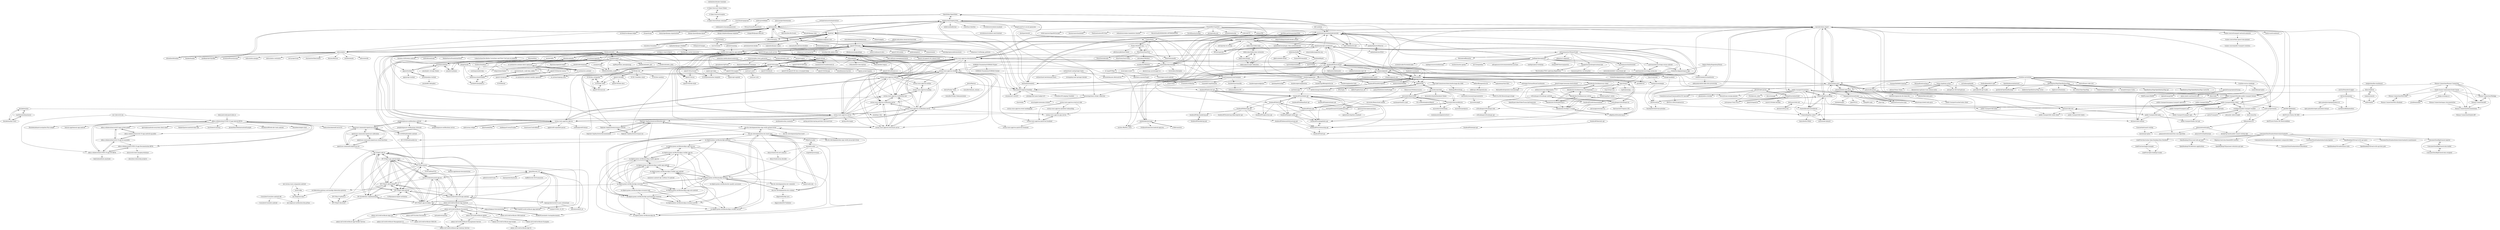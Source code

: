 digraph G {
"cbirkenbeul/docker-homelab" -> "ct-Open-Source/ct-Smart-Home" ["e"=1]
"spiral-project/ihatemoney" -> "pretix/pretix" ["e"=1]
"frab/frab" -> "pretalx/pretalx"
"frab/frab" -> "engelsystem/engelsystem"
"frab/frab" -> "EventFahrplan/EventFahrplan"
"frab/frab" -> "alfio-event/alf.io" ["e"=1]
"frab/frab" -> "openSUSE/osem"
"frab/frab" -> "voc/voctoweb"
"frab/frab" -> "riseuplabs/crabgrass-core"
"frab/frab" -> "indico/indico"
"frab/frab" -> "Wilm0r/giggity"
"danielauener/git-auf-deutsch" -> "michidk/rost" ["e"=1]
"danielauener/git-auf-deutsch" -> "corona-warn-app/cwa-app-android"
"danielauener/git-auf-deutsch" -> "mediathekview/MediathekView"
"danielauener/git-auf-deutsch" -> "corona-warn-app/cwa-documentation"
"danielauener/git-auf-deutsch" -> "c3e/grundgesetz"
"danielauener/git-auf-deutsch" -> "bundesAPI/deutschland"
"danielauener/git-auf-deutsch" -> "RPiList/specials" ["e"=1]
"danielauener/git-auf-deutsch" -> "pichsenmeister/WienerScript"
"danielauener/git-auf-deutsch" -> "bundestag/gesetze"
"danielauener/git-auf-deutsch" -> "mediathekview/mediathekviewweb"
"danielauener/git-auf-deutsch" -> "stefanw/bibbot"
"danielauener/git-auf-deutsch" -> "weg-li/weg-li"
"danielauener/git-auf-deutsch" -> "kellerben/dudle"
"danielauener/git-auf-deutsch" -> "EventFahrplan/EventFahrplan"
"danielauener/git-auf-deutsch" -> "jonaswinkler/paperless-ng" ["e"=1]
"publiclab/plots2" -> "openSUSE/osem" ["e"=1]
"dfd-tud/deda" -> "mediathekview/mediathekviewweb" ["e"=1]
"Human-Connection/Human-Connection" -> "Human-Connection/WebApp"
"Human-Connection/Human-Connection" -> "Human-Connection/API"
"Human-Connection/Human-Connection" -> "Ocelot-Social-Community/Ocelot-Social"
"Human-Connection/Human-Connection" -> "Human-Connection/Documentation"
"Human-Connection/Human-Connection" -> "Human-Connection/Nitro-Web"
"Human-Connection/Human-Connection" -> "demokratie-live/democracy-development"
"jlord/patchwork" -> "Freetz/freetz" ["e"=1]
"Freetz-NG/freetz-ng" -> "Freetz/freetz"
"Freetz-NG/freetz-ng" -> "PeterPawn/YourFritz"
"Freetz-NG/freetz-ng" -> "pfichtner/pfichtner-freetz"
"schildbach/public-transport-enabler" -> "grote/Transportr" ["e"=1]
"schildbach/public-transport-enabler" -> "public-transport/hafas-client"
"schildbach/public-transport-enabler" -> "alexander-albers/tripkit"
"schildbach/public-transport-enabler" -> "marudor/bahn.expert"
"schildbach/public-transport-enabler" -> "hove-io/navitia" ["e"=1]
"schildbach/public-transport-enabler" -> "public-transport/friendly-public-transport-format"
"ad-freiburg/pfaedle" -> "patrickbr/db-api-to-gtfs" ["e"=1]
"zxch3n/PomodoroLogger" -> "kevinschoon/pomo" ["e"=1]
"heiseonline/embetty" -> "stefanw/bibbot" ["e"=1]
"heiseonline/embetty" -> "c3e/grundgesetz" ["e"=1]
"heiseonline/embetty" -> "mediathekview/mediathekviewweb" ["e"=1]
"heiseonline/embetty" -> "engelsystem/engelsystem" ["e"=1]
"heiseonline/embetty" -> "OpenSlides/OpenSlides" ["e"=1]
"heiseonline/embetty" -> "MacLemon/CongressChecklist" ["e"=1]
"hitobito/hitobito" -> "puzzle/puzzletime"
"hitobito/hitobito" -> "ecamp/ecamp3"
"hitobito/hitobito" -> "hitobito/hitobito_pbs"
"hitobito/hitobito" -> "appuio/techlab"
"hitobito/hitobito" -> "puzzle/cryptopus"
"hitobito/hitobito" -> "hitobito/hitobito_youth"
"hitobito/hitobito" -> "hitobito/development"
"hitobito/hitobito" -> "Admidio/admidio"
"hitobito/hitobito" -> "gloggi/qualix"
"hitobito/hitobito" -> "hitobito/hitobito_jubla"
"hitobito/hitobito" -> "puzzle/skills"
"hitobito/hitobito" -> "hitobito/hitobito_cevi"
"hitobito/hitobito" -> "puzzle/wagons"
"ecamp/ecamp3" -> "ckolin/marschzeittabelle"
"ecamp/ecamp3" -> "ecamp/ecamp"
"ecamp/ecamp3" -> "gloggi/qualix"
"ecamp/ecamp3" -> "hitobito/hitobito"
"ecamp/ecamp3" -> "hitobito/hitobito_pbs"
"ecamp/ecamp3" -> "carlobeltrame/pfadi.ai"
"ecamp/ecamp3" -> "hitobito/hitobito_youth"
"ecamp/ecamp3" -> "hitobito/hitobito_jubla"
"ecamp/ecamp3" -> "wp99cp/eMeal_menuplanung"
"ecamp/ecamp3" -> "hitobito/development"
"ideal-postcodes/postcodes.io" -> "ukhsa-collaboration/COVID-19-app-Android-BETA" ["e"=1]
"autinerd/anti-axelspringer-hosts" -> "autinerd/anti-bertelsmann-hosts"
"autinerd/anti-axelspringer-hosts" -> "phranck/Amazon-Alternativen"
"autinerd/anti-axelspringer-hosts" -> "revengeday/axel-springer-blocker"
"c3e/grundgesetz" -> "Varbin/ausweiskopie"
"c3e/grundgesetz" -> "c3e/grundgesetz-dev"
"c3e/grundgesetz" -> "bundestag/gesetze"
"c3e/grundgesetz" -> "phranck/Amazon-Alternativen"
"c3e/grundgesetz" -> "stefanw/bibbot"
"c3e/grundgesetz" -> "mwarning/chaos-sticker-collection"
"c3e/grundgesetz" -> "EventFahrplan/EventFahrplan"
"c3e/grundgesetz" -> "rixx/git-backdate" ["e"=1]
"c3e/grundgesetz" -> "marudor/bahn.expert"
"c3e/grundgesetz" -> "public-transport/transitous"
"c3e/grundgesetz" -> "nucleus-ffm/foss_warn"
"c3e/grundgesetz" -> "heiseonline/embetty" ["e"=1]
"c3e/grundgesetz" -> "MacLemon/CongressChecklist"
"c3e/grundgesetz" -> "Fluepke/konnektor-patch"
"c3e/grundgesetz" -> "krasch/trans-europe-planner"
"juliuste/direkt.bahn.guru" -> "juliuste/api.direkt.bahn.guru"
"juliuste/direkt.bahn.guru" -> "juliuste/bahn.guru"
"juliuste/direkt.bahn.guru" -> "benjamintd/chronotrains"
"juliuste/direkt.bahn.guru" -> "juliuste/travel-price-map"
"juliuste/direkt.bahn.guru" -> "Traewelling/traewelling"
"grote/Transportr" -> "schildbach/public-transport-enabler" ["e"=1]
"grote/Transportr" -> "mediathekview/zapp" ["e"=1]
"kevinschoon/pomo" -> "earthboundkid/pomodoro"
"kevinschoon/pomo" -> "open-pomodoro/openpomodoro-cli"
"kevinschoon/pomo" -> "codito/habito"
"mangei/tissquickregistrationscript" -> "The-breakbar/TISS-Lightning-Registrator"
"mangei/tissquickregistrationscript" -> "bananensplit/tiss-cal-formatter"
"openSUSE/opi" -> "openSUSE/zypper"
"openSUSE/opi" -> "boombatower/tumbleweed-cli"
"openSUSE/opi" -> "openSUSE/osc"
"openSUSE/opi" -> "openSUSE/SUSEPrime"
"openSUSE/opi" -> "agama-project/agama"
"demokratie-live/democracy-development" -> "demokratie-live/democracy-server"
"demokratie-live/democracy-development" -> "demokratie-live/bundestag.io"
"demokratie-live/democracy-development" -> "demokratie-live/democracy-client"
"demokratie-live/democracy-development" -> "ulfgebhardt/bundestag.io"
"demokratie-live/democracy-development" -> "demokratie-live/dip21-scraper"
"demokratie-live/democracy-development" -> "bundestag/dip21-daten"
"demokratie-live/democracy-client" -> "demokratie-live/democracy-development"
"demokratie-live/democracy-client" -> "demokratie-live/democracy-server"
"demokratie-live/democracy-client" -> "demokratie-live/bundestag.io"
"demokratie-live/democracy-client" -> "ulfgebhardt/bundestag.io"
"hove-io/navitia" -> "bliksemlabs/rrrr" ["e"=1]
"hitobito/hitobito_pbs" -> "hitobito/hitobito_youth"
"okfde/froide" -> "okfde/fragdenstaat_de"
"okfde/froide" -> "mysociety/alaveteli"
"okfde/froide" -> "zerforschung/schnelltesttest.de"
"okfde/froide" -> "OParl/spec"
"derhuerst/bvg-rest" -> "derhuerst/vbb-rest"
"demokratie-live/bundestag.io" -> "demokratie-live/democracy-server"
"demokratie-live/bundestag.io" -> "demokratie-live/democracy-development"
"demokratie-live/bundestag.io" -> "demokratie-live/dip21-scraper"
"blinry/habitctl" -> "wakatara/harsh"
"blinry/habitctl" -> "codito/habito"
"blinry/habitctl" -> "blinry/nom"
"os-autoinst/os-autoinst-distri-opensuse" -> "os-autoinst/os-autoinst-needles-opensuse"
"os-autoinst/os-autoinst-distri-opensuse" -> "os-autoinst/os-autoinst"
"os-autoinst/os-autoinst-distri-opensuse" -> "os-autoinst/openQA"
"mysociety/alaveteli" -> "mysociety/fixmystreet"
"mysociety/alaveteli" -> "mysociety/theyworkforyou"
"mysociety/alaveteli" -> "mysociety/whatdotheyknow-theme"
"mysociety/alaveteli" -> "okfde/froide"
"mysociety/alaveteli" -> "mysociety/yournextrepresentative"
"derhuerst/db-rest" -> "public-transport/db-hafas"
"derhuerst/db-rest" -> "public-transport/db-vendo-client"
"derhuerst/db-rest" -> "public-transport/hafas-client"
"derhuerst/db-rest" -> "public-transport/db-tickets"
"mypikachu/FBEditor" -> "olistudent/FBEditor"
"ConsumerDataStandardsAustralia/standards" -> "ConsumerDataStandardsAustralia/standards-maintenance"
"ConsumerDataStandardsAustralia/standards" -> "ConsumerDataStandardsAustralia/register"
"ConsumerDataStandardsAustralia/standards" -> "ConsumerDataStandardsAustralia/infosec"
"ConsumerDataStandardsAustralia/standards" -> "Regional-Australia-Bank/ADR-Gateway"
"ConsumerDataStandardsAustralia/standards" -> "AU-COVIDSafe/mobile-ios"
"ConsumerDataStandardsAustralia/standards" -> "OpenBankingUK/account-info-api-spec"
"ConsumerDataStandardsAustralia/standards" -> "ConsumerDataRight/mock-register"
"ConsumerDataStandardsAustralia/standards" -> "ConsumerDataStandardsAustralia/product-comparator-demo"
"ConsumerDataStandardsAustralia/standards" -> "OpenBankingUK/read-write-api-specs"
"ConsumerDataStandardsAustralia/standards" -> "LukePrior/Australian-Open-Banking-Data-Database"
"devio/Walruss" -> "Linuzifer/domain_seizure"
"devio/Walruss" -> "MacLemon/CongressChecklist"
"devio/Walruss" -> "devio/FinSpy-Tools"
"PanCakeConnaisseur/latex-briefvorlage-din-5008" -> "janmattfeld/latex-briefvorlage"
"PanCakeConnaisseur/latex-briefvorlage-din-5008" -> "Stefanqn/Bewerbung"
"puzzle/skills" -> "puzzle/puzzletime"
"puzzle/skills" -> "puzzle/cryptopus"
"planarnetwork/raptor" -> "lmeulen/pyraptor"
"planarnetwork/raptor" -> "mk-fg/trip-based-public-transit-routing-algo"
"planarnetwork/raptor" -> "planarnetwork/connection-scan-algorithm"
"planarnetwork/raptor" -> "planarnetwork/gtfsmerge"
"mltbnz/awesome-bikeprojects" -> "weg-li/weg-li"
"mltbnz/awesome-bikeprojects" -> "criticalmaps/criticalmaps-android"
"ct-Open-Source/ct-Smart-Home" -> "ct-Open-Source/ctraspion"
"ct-Open-Source/ct-Smart-Home" -> "ct-Open-Source/team-container"
"derf/Travel-Status-DE-IRIS" -> "derf/Travel-Status-DE-DeutscheBahn"
"derf/Travel-Status-DE-IRIS" -> "derf/db-fakedisplay"
"derf/travelynx" -> "Traewelling/traewelling"
"derf/travelynx" -> "Traewelldroid/traewelldroid"
"derf/travelynx" -> "marudor/bahn.expert"
"derf/travelynx" -> "Nachtpfoetchen/train-plushies"
"ecamp/ecamp" -> "hitobito/hitobito_youth"
"Human-Connection/Nitro-Web" -> "Human-Connection/Nitro-Backend"
"OpenBankingUK/read-write-api-specs" -> "OpenBankingUK/read-write-api-docs-pub"
"OpenBankingUK/read-write-api-specs" -> "OpenBankingUK/conformance-suite"
"okfde/offenegesetze.de" -> "okfde/api.offenegesetze.de"
"rumpeltux/onlineticket" -> "justusjonas74/uic-918-3"
"rumpeltux/onlineticket" -> "pbock/ticket-parser"
"rumpeltux/onlineticket" -> "open918/open918"
"rumpeltux/onlineticket" -> "user4223/ticket-decoder"
"justusjonas74/uic-918-3" -> "rumpeltux/onlineticket"
"juliuste/api.direkt.bahn.guru" -> "juliuste/direkt.bahn.guru"
"ConsumerDataStandardsAustralia/register" -> "ConsumerDataStandardsAustralia/infosec"
"hitobito/hitobito_jubla" -> "hitobito/hitobito_youth"
"Human-Connection/WebApp" -> "Human-Connection/API"
"Human-Connection/WebApp" -> "Human-Connection/Documentation"
"OpenBankingUK/reference-applications" -> "OpenBankingUK/account-info-api-spec"
"OpenHypervideo/VideoTranscriptGenerator" -> "demokratie-live/dip21-scraper"
"gloggi/qualix" -> "ckolin/marschzeittabelle"
"gloggi/qualix" -> "carlobeltrame/pfadi.ai"
"gloggi/qualix" -> "diegosteiner/heimv"
"demokratie-live/democracy-server" -> "ulfgebhardt/bundestag.io"
"demokratie-live/democracy-server" -> "demokratie-live/dip21-scraper"
"demokratie-live/democracy-server" -> "demokratie-live/bundestag.io"
"demokratie-live/democracy-server" -> "demokratie-live/democracy-development"
"Human-Connection/API" -> "Human-Connection/Documentation"
"Human-Connection/API" -> "Human-Connection/WebApp"
"bundestag/dip21-daten" -> "demokratie-live/dip21-scraper"
"demokratie-live/dip21-scraper" -> "ulfgebhardt/bundestag.io"
"ulfgebhardt/bundestag.io" -> "demokratie-live/dip21-scraper"
"ulfgebhardt/bundestag.io" -> "demokratie-live/democracy-server"
"Human-Connection/Nitro-Backend" -> "Human-Connection/Nitro-Web"
"Human-Connection/Documentation" -> "Human-Connection/Embed-API"
"strichliste/strichliste-backend" -> "strichliste/strichliste-web-frontend"
"bboulesteix/capitaine-train-release-notes" -> "bump-sh/github-action"
"DP-3T/documents" -> "DP-3T/dp3t-app-android-demo"
"DP-3T/documents" -> "DP-3T/dp3t-sdk-backend"
"DP-3T/documents" -> "DP-3T/dp3t-sdk-android"
"DP-3T/documents" -> "TCNCoalition/TCN" ["e"=1]
"DP-3T/documents" -> "DP-3T/dp3t-app-ios-demo"
"DP-3T/documents" -> "DP-3T/reference_implementation"
"DP-3T/documents" -> "DP-3T/dp3t-sdk-ios"
"DP-3T/documents" -> "ROBERT-proximity-tracing/documents" ["e"=1]
"DP-3T/documents" -> "corona-warn-app/cwa-documentation"
"DP-3T/documents" -> "pepp-pt/pepp-pt-documentation"
"DP-3T/documents" -> "SwissCovid/swisscovid-app-ios"
"DP-3T/documents" -> "SwissCovid/swisscovid-app-android"
"DP-3T/documents" -> "immuni-app/immuni-documentation" ["e"=1]
"DP-3T/documents" -> "openZH/covid_19"
"DP-3T/documents" -> "opentrace-community/opentrace-android"
"alfio-event/alf.io" -> "pretix/pretix" ["e"=1]
"alfio-event/alf.io" -> "frab/frab" ["e"=1]
"UnionInternationalCheminsdeFer/UIC-barcode" -> "RWTH-i5-IDSG/ticketserver"
"corona-warn-app/cwa-documentation" -> "corona-warn-app/cwa-server"
"corona-warn-app/cwa-documentation" -> "corona-warn-app/cwa-app-android"
"corona-warn-app/cwa-documentation" -> "corona-warn-app/cwa-app-ios"
"corona-warn-app/cwa-documentation" -> "corona-warn-app/cwa-website"
"corona-warn-app/cwa-documentation" -> "corona-warn-app/cwa-verification-server"
"corona-warn-app/cwa-documentation" -> "corona-warn-app/cwa-verification-portal"
"corona-warn-app/cwa-documentation" -> "corona-warn-app/cwa-testresult-server"
"corona-warn-app/cwa-documentation" -> "DP-3T/documents"
"corona-warn-app/cwa-documentation" -> "mediathekview/mediathekviewweb"
"corona-warn-app/cwa-documentation" -> "corona-warn-app/cwa-verification-iam"
"corona-warn-app/cwa-documentation" -> "danielauener/git-auf-deutsch"
"corona-warn-app/cwa-documentation" -> "Governikus/AusweisApp"
"corona-warn-app/cwa-documentation" -> "bundesAPI/deutschland"
"corona-warn-app/cwa-documentation" -> "corona-warn-app/cwa-wishlist"
"corona-warn-app/cwa-documentation" -> "mediathekview/MediathekView"
"voc/voctomix" -> "voc/voctoweb" ["e"=1]
"github/renaming" -> "corona-warn-app/cwa-app-android" ["e"=1]
"mysociety/yournextrepresentative" -> "mysociety/popit"
"DP-3T/dp3t-sdk-ios" -> "DP-3T/dp3t-app-ios-demo"
"DP-3T/dp3t-sdk-ios" -> "DP-3T/dp3t-sdk-backend"
"DP-3T/dp3t-sdk-ios" -> "DP-3T/reference_implementation"
"DP-3T/dp3t-sdk-ios" -> "SwissCovid/swisscovid-app-ios"
"DP-3T/dp3t-sdk-ios" -> "DP-3T/dp3t-sdk-android"
"DP-3T/dp3t-sdk-ios" -> "DP-3T/dp3t-app-android-demo"
"google/exposure-notifications-server" -> "google/exposure-notifications-android" ["e"=1]
"google/exposure-notifications-android" -> "google/exposure-notifications-server" ["e"=1]
"google/exposure-notifications-android" -> "opentrace-community/opentrace-android"
"google/exposure-notifications-android" -> "google/exposure-notifications-internals"
"google/exposure-notifications-android" -> "corona-warn-app/cwa-app-android"
"ukhsa-collaboration/covid19-app-system-public" -> "ukhsa-collaboration/covid-19-app-android-ag-public"
"ukhsa-collaboration/covid19-app-system-public" -> "ukhsa-collaboration/covid-19-app-ios-ag-public"
"indico/indico" -> "indico/newdle"
"indico/indico" -> "frab/frab"
"indico/indico" -> "flaskbb/flaskbb" ["e"=1]
"indico/indico" -> "quokkaproject/quokka" ["e"=1]
"indico/indico" -> "pretalx/pretalx"
"indico/indico" -> "openSUSE/osem"
"indico/indico" -> "inveniosoftware/invenio" ["e"=1]
"indico/indico" -> "indico/indico-plugins"
"indico/indico" -> "indico/indico-containers"
"indico/indico" -> "Attendize/Attendize" ["e"=1]
"indico/indico" -> "pretix/pretix"
"indico/indico" -> "root-project/root" ["e"=1]
"indico/indico" -> "cburmeister/flask-bones" ["e"=1]
"indico/indico" -> "feincms/feincms" ["e"=1]
"indico/indico" -> "zenodo/zenodo" ["e"=1]
"ukhsa-collaboration/COVID-19-app-Android-BETA" -> "ukhsa-collaboration/COVID-19-app-iOS-BETA"
"ukhsa-collaboration/COVID-19-app-Android-BETA" -> "ukhsa-collaboration/COVID-19-app-Documentation-BETA"
"ukhsa-collaboration/COVID-19-app-Android-BETA" -> "ukhsa-collaboration/covid-19-app-android-ag-public"
"ukhsa-collaboration/COVID-19-app-Android-BETA" -> "AU-COVIDSafe/mobile-android"
"ukhsa-collaboration/COVID-19-app-Android-BETA" -> "ukhsa-collaboration/covid19-app-system-public"
"ukhsa-collaboration/COVID-19-app-Android-BETA" -> "igorwojda/android-ecosystem-cheat-sheet" ["e"=1]
"ukhsa-collaboration/COVID-19-app-Android-BETA" -> "MobileTipsters/android-daily-tips" ["e"=1]
"ukhsa-collaboration/COVID-19-app-Android-BETA" -> "opentrace-community/opentrace-android"
"ukhsa-collaboration/COVID-19-app-Android-BETA" -> "ZacSweers/CatchUp" ["e"=1]
"ukhsa-collaboration/COVID-19-app-Android-BETA" -> "JeroenMols/ModularizationExample" ["e"=1]
"ukhsa-collaboration/COVID-19-app-Android-BETA" -> "ibrahimsn98/web-dev-tools-android" ["e"=1]
"ukhsa-collaboration/COVID-19-app-Android-BETA" -> "Zhuinden/simple-stack" ["e"=1]
"ukhsa-collaboration/COVID-19-app-Android-BETA" -> "Koducation/AndroidCourse101" ["e"=1]
"ukhsa-collaboration/COVID-19-app-Android-BETA" -> "Zhuinden/jetpack-navigation-ftue-sample" ["e"=1]
"ukhsa-collaboration/COVID-19-app-Android-BETA" -> "immuni-app/immuni-app-android" ["e"=1]
"ukhsa-collaboration/covid-19-app-android-ag-public" -> "ukhsa-collaboration/covid19-app-system-public"
"ukhsa-collaboration/covid-19-app-android-ag-public" -> "ukhsa-collaboration/covid-19-app-ios-ag-public"
"corona-warn-app/cwa-server" -> "corona-warn-app/cwa-verification-server"
"corona-warn-app/cwa-server" -> "corona-warn-app/cwa-documentation"
"corona-warn-app/cwa-server" -> "corona-warn-app/cwa-app-android"
"corona-warn-app/cwa-server" -> "corona-warn-app/cwa-app-ios"
"corona-warn-app/cwa-server" -> "corona-warn-app/cwa-website"
"corona-warn-app/cwa-server" -> "corona-warn-app/cwa-verification-portal"
"corona-warn-app/cwa-server" -> "corona-warn-app/cwa-testresult-server"
"corona-warn-app/cwa-server" -> "corona-warn-app/cwa-verification-iam"
"corona-warn-app/cwa-server" -> "corona-warn-app/cwa-wishlist"
"corona-warn-app/cwa-server" -> "amrkhaledccd/my-moments" ["e"=1]
"corona-warn-app/cwa-server" -> "spring-petclinic/spring-petclinic-microservices" ["e"=1]
"corona-warn-app/cwa-server" -> "spring-attic/sagan" ["e"=1]
"corona-warn-app/cwa-server" -> "google/exposure-notifications-android"
"corona-warn-app/cwa-server" -> "Digitaler-Impfnachweis/certification-apis"
"corona-warn-app/cwa-server" -> "mediathekview/MediathekView"
"corona-warn-app/cwa-app-android" -> "corona-warn-app/cwa-server"
"corona-warn-app/cwa-app-android" -> "corona-warn-app/cwa-documentation"
"corona-warn-app/cwa-app-android" -> "corona-warn-app/cwa-app-ios"
"corona-warn-app/cwa-app-android" -> "corona-warn-app/cwa-website"
"corona-warn-app/cwa-app-android" -> "corona-warn-app/cwa-verification-server"
"corona-warn-app/cwa-app-android" -> "corona-warn-app/cwa-verification-portal"
"corona-warn-app/cwa-app-android" -> "corona-warn-app/cwa-testresult-server"
"corona-warn-app/cwa-app-android" -> "corona-warn-app/cwa-wishlist"
"corona-warn-app/cwa-app-android" -> "threema-ch/threema-android" ["e"=1]
"corona-warn-app/cwa-app-android" -> "androidx/androidx" ["e"=1]
"corona-warn-app/cwa-app-android" -> "MobileNativeFoundation/Store" ["e"=1]
"corona-warn-app/cwa-app-android" -> "LukasLechnerDev/Kotlin-Coroutines-and-Flow-UseCases-on-Android" ["e"=1]
"corona-warn-app/cwa-app-android" -> "corona-warn-app/cwa-verification-iam"
"corona-warn-app/cwa-app-android" -> "Digitaler-Impfnachweis/covpass-android"
"corona-warn-app/cwa-app-android" -> "Governikus/AusweisApp"
"corona-warn-app/cwa-app-ios" -> "corona-warn-app/cwa-server"
"corona-warn-app/cwa-app-ios" -> "corona-warn-app/cwa-documentation"
"corona-warn-app/cwa-app-ios" -> "corona-warn-app/cwa-website"
"corona-warn-app/cwa-app-ios" -> "corona-warn-app/cwa-app-android"
"corona-warn-app/cwa-app-ios" -> "corona-warn-app/cwa-verification-server"
"corona-warn-app/cwa-app-ios" -> "corona-warn-app/cwa-verification-portal"
"corona-warn-app/cwa-app-ios" -> "corona-warn-app/cwa-testresult-server"
"corona-warn-app/cwa-app-ios" -> "corona-warn-app/cwa-wishlist"
"corona-warn-app/cwa-app-ios" -> "rphl/corona-widget" ["e"=1]
"corona-warn-app/cwa-app-ios" -> "corona-warn-app/cwa-verification-iam"
"corona-warn-app/cwa-app-ios" -> "JohnSundell/Plot" ["e"=1]
"corona-warn-app/cwa-app-ios" -> "mhdhejazi/CoronaTracker" ["e"=1]
"corona-warn-app/cwa-app-ios" -> "twostraws/ControlRoom" ["e"=1]
"corona-warn-app/cwa-app-ios" -> "apple/swift-argument-parser" ["e"=1]
"corona-warn-app/cwa-app-ios" -> "swiftlang/swift-format" ["e"=1]
"pretix/pretix" -> "pretalx/pretalx"
"pretix/pretix" -> "Attendize/Attendize" ["e"=1]
"pretix/pretix" -> "alfio-event/alf.io" ["e"=1]
"pretix/pretix" -> "engelsystem/engelsystem"
"pretix/pretix" -> "venueless/venueless"
"pretix/pretix" -> "django-helpdesk/django-helpdesk" ["e"=1]
"pretix/pretix" -> "rsinger86/django-lifecycle" ["e"=1]
"pretix/pretix" -> "HiEventsDev/Hi.Events" ["e"=1]
"pretix/pretix" -> "MacLemon/CongressChecklist"
"pretix/pretix" -> "dfunckt/django-rules" ["e"=1]
"pretix/pretix" -> "arrobalytics/django-ledger" ["e"=1]
"pretix/pretix" -> "shuup/shuup" ["e"=1]
"pretix/pretix" -> "bennylope/django-organizations" ["e"=1]
"pretix/pretix" -> "frab/frab"
"pretix/pretix" -> "django-hijack/django-hijack" ["e"=1]
"stefanw/bibbot" -> "zerforschung/schnelltesttest.de"
"stefanw/bibbot" -> "c3e/grundgesetz"
"stefanw/bibbot" -> "okfde/froide"
"stefanw/bibbot" -> "bundesAPI/handelsregister"
"stefanw/bibbot" -> "juliuste/bahn.guru"
"stefanw/bibbot" -> "mediathekview/mediathekviewweb"
"stefanw/bibbot" -> "Varbin/ausweiskopie"
"stefanw/bibbot" -> "heiseonline/embetty" ["e"=1]
"stefanw/bibbot" -> "weg-li/weg-li"
"stefanw/bibbot" -> "bundesAPI/deutschland"
"stefanw/bibbot" -> "marudor/bahn.expert"
"stefanw/bibbot" -> "raphaelm/python-fints" ["e"=1]
"stefanw/bibbot" -> "ubahnverleih/WoBike" ["e"=1]
"stefanw/bibbot" -> "mdrenger/GermanHouseCoordinates"
"workadventure/workadventure" -> "pretix/pretix" ["e"=1]
"workadventure/workadventure" -> "corona-warn-app/cwa-documentation" ["e"=1]
"DP-3T/dp3t-app-android-demo" -> "DP-3T/dp3t-sdk-android"
"DP-3T/dp3t-app-android-demo" -> "DP-3T/dp3t-sdk-backend"
"DP-3T/dp3t-app-android-demo" -> "DP-3T/dp3t-app-ios-demo"
"DP-3T/dp3t-app-android-demo" -> "DP-3T/dp3t-sdk-ios"
"DP-3T/dp3t-app-android-demo" -> "DP-3T/documents"
"DP-3T/dp3t-app-android-demo" -> "DP-3T/reference_implementation"
"DP-3T/dp3t-app-android-demo" -> "SwissCovid/swisscovid-app-android"
"DP-3T/dp3t-app-android-demo" -> "DP-3T/dp3t-discovery"
"DP-3T/dp3t-app-ios-demo" -> "DP-3T/dp3t-sdk-ios"
"DP-3T/dp3t-app-ios-demo" -> "DP-3T/dp3t-sdk-backend"
"DP-3T/dp3t-app-ios-demo" -> "DP-3T/dp3t-app-android-demo"
"DP-3T/dp3t-app-ios-demo" -> "DP-3T/reference_implementation"
"DP-3T/dp3t-app-ios-demo" -> "SwissCovid/swisscovid-app-ios"
"DP-3T/dp3t-app-ios-demo" -> "pepp-pt/pepp-pt-documentation"
"DP-3T/dp3t-app-ios-demo" -> "DP-3T/dp3t-sdk-android"
"mh-/diagnosis-keys" -> "mh-/exposure-notification-ble-python"
"RPiList/specials" -> "mediathekview/mediathekviewweb" ["e"=1]
"flathunters/flathunter" -> "bundesAPI/deutschland" ["e"=1]
"mwarning/chaos-sticker-collection" -> "securingdev/awesome-stickers"
"mwarning/chaos-sticker-collection" -> "rixx/sticker"
"OpenRailAssociation/osrd" -> "geofabrik/OpenRailRouting" ["e"=1]
"loomio/loomio" -> "openSUSE/osem" ["e"=1]
"mrc-ide/covid-sim" -> "ukhsa-collaboration/COVID-19-app-iOS-BETA" ["e"=1]
"mrc-ide/covid-sim" -> "ukhsa-collaboration/COVID-19-app-Android-BETA" ["e"=1]
"ev-map/EVMap" -> "AlexSheva-mason/PlugEv"
"Admidio/admidio" -> "hitobito/hitobito"
"Admidio/admidio" -> "tendenci/tendenci"
"weg-li/weg-li" -> "mltbnz/awesome-bikeprojects"
"weg-li/weg-li" -> "rughh/planning"
"weg-li/weg-li" -> "criticalmaps/criticalmaps-ios"
"weg-li/weg-li" -> "weg-li/weg-li-ios"
"derf/db-fakedisplay" -> "derf/Travel-Status-DE-IRIS"
"derf/db-fakedisplay" -> "derf/Travel-Status-DE-DeutscheBahn"
"OpenRailwayMap/OpenRailwayMap" -> "OpenRailwayMap/OpenRailwayMap-api"
"OpenRailwayMap/OpenRailwayMap" -> "OpenRailwayMap/OpenRailwayMap-CartoCSS"
"OpenRailwayMap/OpenRailwayMap" -> "geofabrik/OpenRailRouting"
"OpenRailwayMap/OpenRailwayMap" -> "hiddewie/OpenRailwayMap-vector"
"OpenRailwayMap/OpenRailwayMap" -> "highsource/bahndata"
"OpenRailwayMap/OpenRailwayMap" -> "der-stefan/OpenTopoMap" ["e"=1]
"OpenRailwayMap/OpenRailwayMap" -> "trainline-eu/stations"
"OpenRailwayMap/OpenRailwayMap" -> "Nakaner/bahnstoerungen"
"OpenRailwayMap/OpenRailwayMap" -> "openinframap/openinframap"
"OpenRailwayMap/OpenRailwayMap" -> "juliuste/direkt.bahn.guru"
"OpenRailwayMap/OpenRailwayMap" -> "tyrasd/overpass-turbo" ["e"=1]
"pichsenmeister/WienerScript" -> "badlogic/heissepreise"
"pichsenmeister/WienerScript" -> "austrianredcross/stopp-corona-android"
"pichsenmeister/WienerScript" -> "GreenPassApp/greenpass-app"
"pichsenmeister/WienerScript" -> "mangei/tissquickregistrationscript"
"pichsenmeister/WienerScript" -> "martinhaunschmid/oeshell"
"pichsenmeister/WienerScript" -> "austrianredcross/stopp-corona-ios"
"pichsenmeister/WienerScript" -> "The-breakbar/TISS-Lightning-Registrator"
"pichsenmeister/WienerScript" -> "danielauener/git-auf-deutsch"
"pichsenmeister/WienerScript" -> "Metalab/oeffimonitor"
"pichsenmeister/WienerScript" -> "gheja/wu3-segments"
"wakatara/harsh" -> "codito/habito"
"wakatara/harsh" -> "blinry/habitctl"
"ROBERT-proximity-tracing/documents" -> "pepp-pt/pepp-pt-documentation" ["e"=1]
"openSUSE/zypper" -> "openSUSE/snapper" ["e"=1]
"openSUSE/zypper" -> "openSUSE/open-build-service"
"openSUSE/zypper" -> "openSUSE/libzypp" ["e"=1]
"openSUSE/zypper" -> "openSUSE/opi"
"openSUSE/zypper" -> "openSUSE/software-o-o"
"openSUSE/zypper" -> "openSUSE/osc"
"openSUSE/zypper" -> "openSUSE/kernel"
"openSUSE/zypper" -> "shundhammer/myrlyn"
"openSUSE/zypper" -> "SUSE/doc-sle"
"openSUSE/zypper" -> "agama-project/agama"
"openSUSE/zypper" -> "openSUSE/libsolv" ["e"=1]
"openSUSE/zypper" -> "openSUSE/artwork"
"openSUSE/zypper" -> "openSUSE/openSUSE-docs-revamped-temp"
"openSUSE/zypper" -> "yast/yast-yast2"
"openSUSE/zypper" -> "openSUSE/kernel-source"
"openSUSE/libsolv" -> "openSUSE/zypper" ["e"=1]
"openZH/covid_19" -> "daenuprobst/covid19-cases-switzerland"
"openZH/covid_19" -> "rsalzer/COVID_19_CH"
"openZH/covid_19" -> "SwissCovid/swisscovid-app-ios"
"openZH/covid_19" -> "zdavatz/covid19_ch"
"openZH/covid_19" -> "SwissCovid/swisscovid-app-android"
"openZH/covid_19" -> "daenuprobst/dashcoch"
"openZH/covid_19" -> "baffelli/covid-2019-measures"
"openZH/covid_19" -> "apfeuti/covid19-rest"
"daenuprobst/covid19-cases-switzerland" -> "openZH/covid_19"
"daenuprobst/covid19-cases-switzerland" -> "SwissCovid/swisscovid-app-android"
"daenuprobst/covid19-cases-switzerland" -> "zdavatz/covid19_ch"
"daenuprobst/covid19-cases-switzerland" -> "rsalzer/COVID_19_CH"
"SwissCovid/swisscovid-app-ios" -> "SwissCovid/swisscovid-app-android"
"SwissCovid/swisscovid-app-ios" -> "DP-3T/dp3t-sdk-ios"
"SwissCovid/swisscovid-app-ios" -> "DP-3T/dp3t-app-ios-demo"
"SwissCovid/swisscovid-app-ios" -> "admin-ch/CovidCertificate-App-iOS"
"SwissCovid/swisscovid-app-ios" -> "admin-ch/CovidCertificate-Apidoc"
"SwissCovid/swisscovid-app-ios" -> "openZH/covid_19"
"SwissCovid/swisscovid-app-ios" -> "DP-3T/dp3t-sdk-backend"
"DP-3T/dp3t-sdk-backend" -> "DP-3T/dp3t-sdk-ios"
"DP-3T/dp3t-sdk-backend" -> "DP-3T/dp3t-sdk-android"
"DP-3T/dp3t-sdk-backend" -> "DP-3T/dp3t-app-android-demo"
"DP-3T/dp3t-sdk-backend" -> "DP-3T/reference_implementation"
"DP-3T/dp3t-sdk-backend" -> "DP-3T/dp3t-app-ios-demo"
"DP-3T/dp3t-sdk-backend" -> "DP-3T/dp3t-discovery"
"DP-3T/dp3t-sdk-backend" -> "DP-3T/dp-3t.github.io"
"Linuzifer/FinSpy-Dokumentation" -> "devio/FinSpy-Tools"
"ct-Open-Source/ctraspion" -> "ct-Open-Source/team-container"
"ct-Open-Source/ctraspion" -> "ct-Open-Source/ct-Smart-Home"
"DP-3T/dp3t-sdk-android" -> "DP-3T/dp3t-app-android-demo"
"DP-3T/dp3t-sdk-android" -> "DP-3T/dp3t-sdk-backend"
"DP-3T/dp3t-sdk-android" -> "DP-3T/dp3t-sdk-ios"
"DP-3T/dp3t-sdk-android" -> "DP-3T/reference_implementation"
"DP-3T/dp3t-sdk-android" -> "SwissCovid/swisscovid-app-android"
"DP-3T/dp3t-sdk-android" -> "tc39/proposal-import-attributes" ["e"=1]
"DP-3T/dp3t-sdk-android" -> "DP-3T/dp3t-app-ios-demo"
"DP-3T/dp3t-sdk-android" -> "DP-3T/documents"
"ukhsa-collaboration/COVID-19-app-iOS-BETA" -> "ukhsa-collaboration/COVID-19-app-Android-BETA"
"ukhsa-collaboration/COVID-19-app-iOS-BETA" -> "ukhsa-collaboration/COVID-19-app-Documentation-BETA"
"ukhsa-collaboration/COVID-19-app-iOS-BETA" -> "ukhsa-collaboration/covid-19-app-ios-ag-public"
"ukhsa-collaboration/COVID-19-app-iOS-BETA" -> "babylonhealth/ios-playbook" ["e"=1]
"mh-/corona-warn-companion-android" -> "mh-/diagnosis-keys"
"mh-/corona-warn-companion-android" -> "micb25/dka"
"os-autoinst/openQA" -> "os-autoinst/os-autoinst"
"os-autoinst/openQA" -> "os-autoinst/os-autoinst-distri-opensuse"
"os-autoinst/openQA" -> "openSUSE/open-build-service"
"os-autoinst/openQA" -> "os-autoinst/openqa-mon"
"os-autoinst/openQA" -> "Martchus/openQA-helper"
"mediathekview/MediathekView" -> "mediathekview/mediathekviewweb"
"mediathekview/MediathekView" -> "mediathekview/MServer"
"mediathekview/MediathekView" -> "mediathekview/MLib"
"mediathekview/MediathekView" -> "mediathekview/zapp"
"mediathekview/MediathekView" -> "corona-warn-app/cwa-app-android"
"mediathekview/MediathekView" -> "mediathekview/plugin.video.mediathekview"
"mediathekview/MediathekView" -> "Governikus/AusweisApp"
"mediathekview/MediathekView" -> "danielauener/git-auf-deutsch"
"mediathekview/MediathekView" -> "jnk22/kodinerds-iptv" ["e"=1]
"mediathekview/MediathekView" -> "marudor/bahn.expert"
"mediathekview/MediathekView" -> "entropia/tip-toi-reveng" ["e"=1]
"mediathekview/MediathekView" -> "lobbyradar/lobbyradar"
"mediathekview/MediathekView" -> "corona-warn-app/cwa-documentation"
"mediathekview/MediathekView" -> "heiseonline/embetty" ["e"=1]
"mediathekview/MediathekView" -> "RPiList/specials" ["e"=1]
"openSUSE/kernel-source" -> "openSUSE/kernel"
"austrianredcross/stopp-corona-ios" -> "austrianredcross/stopp-corona-android"
"austrianredcross/stopp-corona-android" -> "austrianredcross/stopp-corona-ios"
"austrianredcross/stopp-corona-android" -> "GreenPassApp/greenpass-app"
"corona-warn-app/cwa-website" -> "corona-warn-app/cwa-verification-server"
"corona-warn-app/cwa-website" -> "corona-warn-app/cwa-server"
"corona-warn-app/cwa-website" -> "corona-warn-app/cwa-app-ios"
"corona-warn-app/cwa-website" -> "corona-warn-app/cwa-verification-portal"
"corona-warn-app/cwa-website" -> "corona-warn-app/cwa-testresult-server"
"corona-warn-app/cwa-website" -> "corona-warn-app/cwa-app-android"
"corona-warn-app/cwa-website" -> "corona-warn-app/cwa-verification-iam"
"corona-warn-app/cwa-website" -> "corona-warn-app/cwa-documentation"
"corona-warn-app/cwa-website" -> "corona-warn-app/cwa-wishlist"
"corona-warn-app/cwa-website" -> "corona-warn-app/cwa-backlog"
"corona-warn-app/cwa-website" -> "corona-warn-app/cwa-hotline"
"openSUSE/software-o-o" -> "openSUSE/zypper"
"openSUSE/open-build-service" -> "openSUSE/zypper"
"openSUSE/open-build-service" -> "openSUSE/osc"
"openSUSE/open-build-service" -> "openSUSE/obs-build" ["e"=1]
"openSUSE/open-build-service" -> "os-autoinst/openQA"
"openSUSE/open-build-service" -> "openSUSE/snapper" ["e"=1]
"openSUSE/open-build-service" -> "openSUSE/software-o-o"
"openSUSE/open-build-service" -> "openSUSE/kernel-source"
"openSUSE/open-build-service" -> "openSUSE/kernel"
"openSUSE/open-build-service" -> "openSUSE/osem"
"openSUSE/open-build-service" -> "openSUSE/openSUSE-release-tools"
"openSUSE/open-build-service" -> "OSInside/kiwi"
"openSUSE/open-build-service" -> "openSUSE/obs-docu"
"openSUSE/open-build-service" -> "OSInside/kiwi-legacy"
"openSUSE/open-build-service" -> "openSUSE/opi"
"openSUSE/open-build-service" -> "rpm-software-management/mock" ["e"=1]
"openSUSE/artwork" -> "SUSE/presentation-template"
"openSUSE/artwork" -> "openSUSE/osc"
"AU-COVIDSafe/mobile-ios" -> "AU-COVIDSafe/mobile-android"
"AU-COVIDSafe/mobile-android" -> "AU-COVIDSafe/mobile-ios"
"motis-project/motis" -> "public-transport/transitous" ["e"=1]
"motis-project/motis" -> "public-transport/transport-apis" ["e"=1]
"motis-project/motis" -> "bliksemlabs/rrrr" ["e"=1]
"tc39/proposal-import-attributes" -> "DP-3T/dp3t-sdk-android" ["e"=1]
"cwoomi/cert-covid19" -> "MacLemon/CongressChecklist"
"hitobito/development" -> "hitobito/hitobito_youth"
"hitobito/development" -> "diegosteiner/heimv"
"hitobito/development" -> "cevi/automatic_walk-time_tables"
"Traewelling/traewelling" -> "Traewelldroid/traewelldroid"
"Traewelling/traewelling" -> "derf/travelynx"
"Traewelling/traewelling" -> "Traewelling/line-colors"
"Traewelling/traewelling" -> "marudor/bahn.expert"
"Traewelling/traewelling" -> "public-transport/transitous"
"Traewelling/traewelling" -> "sunrisesdev/aboard"
"Traewelling/traewelling" -> "derhuerst/db-rest"
"opentrace-community/opentrace-ios" -> "opentrace-community/opentrace-cloud-functions"
"opentrace-community/opentrace-ios" -> "opentrace-community/opentrace-android"
"opentrace-community/opentrace-ios" -> "opentrace-community/opentrace-calibration"
"opentrace-community/opentrace-ios" -> "DP-3T/dp3t-sdk-ios"
"venueless/venueless" -> "pretalx/pretalx"
"opentrace-community/opentrace-android" -> "opentrace-community/opentrace-cloud-functions"
"opentrace-community/opentrace-android" -> "opentrace-community/opentrace-ios"
"opentrace-community/opentrace-android" -> "opentrace-community/opentrace-calibration"
"opentrace-community/opentrace-android" -> "google/exposure-notifications-android"
"opentrace-community/opentrace-android" -> "AU-COVIDSafe/mobile-android"
"opentrace-community/opentrace-cloud-functions" -> "opentrace-community/opentrace-calibration"
"opentrace-community/opentrace-cloud-functions" -> "opentrace-community/opentrace-ios"
"opentrace-community/opentrace-cloud-functions" -> "opentrace-community/opentrace-android"
"opentrace-community/opentrace-calibration" -> "opentrace-community/opentrace-cloud-functions"
"opentrace-community/opentrace-calibration" -> "opentrace-community/opentrace-ios"
"opentrace-community/opentrace-calibration" -> "opentrace-community/opentrace-android"
"DP-3T/reference_implementation" -> "DP-3T/dp3t-sdk-backend"
"DP-3T/reference_implementation" -> "DP-3T/dp3t-discovery"
"DP-3T/reference_implementation" -> "DP-3T/dp3t-sdk-ios"
"DP-3T/reference_implementation" -> "DP-3T/dp3t-app-ios-demo"
"DP-3T/dp3t-discovery" -> "DP-3T/dp-3t.github.io"
"openSUSE/kernel" -> "openSUSE/kernel-source"
"openSUSE/kernel" -> "SUSE/kernel"
"openSUSE/kernel" -> "openSUSE/zypper"
"corona-warn-app/cwa-wishlist" -> "corona-warn-app/cwa-backlog"
"corona-warn-app/cwa-wishlist" -> "corona-warn-app/cwa-verification-iam"
"corona-warn-app/cwa-wishlist" -> "corona-warn-app/cwa-testresult-server"
"corona-warn-app/cwa-wishlist" -> "corona-warn-app/cwa-verification-portal"
"corona-warn-app/cwa-wishlist" -> "corona-warn-app/cwa-quick-test-backend"
"corona-warn-app/cwa-wishlist" -> "corona-warn-app/cwa-quick-test-frontend"
"corona-warn-app/cwa-wishlist" -> "corona-warn-app/cwa-hotline"
"corona-warn-app/cwa-wishlist" -> "corona-warn-app/cwa-website"
"audacious-media-player/audacious" -> "openSUSE/zypper" ["e"=1]
"mediathekview/MLib" -> "mediathekview/MServer"
"ct-Open-Source/team-container" -> "ct-Open-Source/ctraspion"
"eu-federation-gateway-service/efgs-federation-gateway" -> "eu-digital-green-certificates/dgc-gateway"
"eu-federation-gateway-service/efgs-federation-gateway" -> "mh-/diagnosis-keys"
"openSUSE/osc" -> "openSUSE/obs-build" ["e"=1]
"openSUSE/osc" -> "openSUSE/open-build-service"
"aspiers/git-deps" -> "aspiers/git-explode"
"aspiers/git-deps" -> "SUSE/presentation-template"
"criticalmaps/criticalmaps-ios" -> "criticalmaps/criticalmaps-android"
"criticalmaps/criticalmaps-ios" -> "criticalmaps/criticalmaps-web"
"criticalmaps/criticalmaps-ios" -> "antranapp/awesome-tca" ["e"=1]
"criticalmaps/criticalmaps-ios" -> "mltbnz/awesome-bikeprojects"
"criticalmaps/criticalmaps-ios" -> "Bartozo/Life-Progress-iOS" ["e"=1]
"criticalmaps/criticalmaps-ios" -> "weg-li/weg-li"
"ukhsa-collaboration/covid-19-app-ios-ag-public" -> "ukhsa-collaboration/covid19-app-system-public"
"ukhsa-collaboration/covid-19-app-ios-ag-public" -> "ukhsa-collaboration/covid-19-app-android-ag-public"
"ukhsa-collaboration/covid-19-app-ios-ag-public" -> "ukhsa-collaboration/COVID-19-app-iOS-BETA"
"ukhsa-collaboration/covid-19-app-ios-ag-public" -> "ukhsa-collaboration/COVID-19-app-Documentation-BETA"
"SwissCovid/swisscovid-app-android" -> "SwissCovid/swisscovid-app-ios"
"SwissCovid/swisscovid-app-android" -> "DP-3T/dp3t-sdk-android"
"SwissCovid/swisscovid-app-android" -> "DP-3T/dp3t-app-android-demo"
"SwissCovid/swisscovid-app-android" -> "DP-3T/dp3t-sdk-backend"
"SwissCovid/swisscovid-app-android" -> "admin-ch/CovidCertificate-App-Android"
"SwissCovid/swisscovid-app-android" -> "daenuprobst/covid19-cases-switzerland"
"mattblackwell/qsslearnr" -> "kosukeimai/qss-swirl"
"mattblackwell/qsslearnr" -> "kosukeimai/qss"
"CoraLibre/CoraLibre-android-sdk" -> "CoraLibre/CoraLibre-android"
"CoraLibre/CoraLibre-android-sdk" -> "mh-/exposure-notification-ble-python"
"devio/FinSpy-Tools" -> "Linuzifer/FinSpy-Dokumentation"
"criticalmaps/criticalmaps-android" -> "criticalmaps/criticalmaps-ios"
"criticalmaps/criticalmaps-android" -> "criticalmaps/criticalmaps-web"
"criticalmaps/criticalmaps-android" -> "mltbnz/awesome-bikeprojects"
"corona-warn-app/cwa-verification-server" -> "corona-warn-app/cwa-verification-portal"
"corona-warn-app/cwa-verification-server" -> "corona-warn-app/cwa-testresult-server"
"corona-warn-app/cwa-verification-server" -> "corona-warn-app/cwa-verification-iam"
"corona-warn-app/cwa-verification-server" -> "corona-warn-app/cwa-server"
"corona-warn-app/cwa-verification-server" -> "corona-warn-app/cwa-website"
"corona-warn-app/cwa-verification-server" -> "corona-warn-app/cwa-app-ios"
"corona-warn-app/cwa-verification-server" -> "corona-warn-app/cwa-documentation"
"corona-warn-app/cwa-verification-server" -> "corona-warn-app/cwa-app-android"
"corona-warn-app/cwa-verification-server" -> "corona-warn-app/cwa-backlog"
"corona-warn-app/cwa-verification-server" -> "corona-warn-app/cwa-wishlist"
"corona-warn-app/cwa-verification-server" -> "corona-warn-app/cwa-ppa-server"
"pepp-pt/pepp-pt-documentation" -> "ROBERT-proximity-tracing/documents" ["e"=1]
"pepp-pt/pepp-pt-documentation" -> "DP-3T/dp3t-app-ios-demo"
"OSInside/kiwi-legacy" -> "OSInside/kiwi"
"criticalmaps/criticalmaps-web" -> "criticalmaps/criticalmaps-api"
"micb25/dka" -> "mh-/diagnosis-keys"
"ukhsa-collaboration/COVID-19-app-Documentation-BETA" -> "ukhsa-collaboration/COVID-19-app-Android-BETA"
"ukhsa-collaboration/COVID-19-app-Documentation-BETA" -> "ukhsa-collaboration/COVID-19-app-iOS-BETA"
"ukhsa-collaboration/COVID-19-app-Documentation-BETA" -> "nhsx/covid-chest-imaging-database"
"nhsx/covid-chest-imaging-database" -> "nhsx/nhsx-internship-projects"
"bump-sh/github-action" -> "metaphrase-dev/metaphrase"
"bump-sh/github-action" -> "bboulesteix/capitaine-train-release-notes"
"bump-sh/github-action" -> "adhumi/Tchou-Tchou"
"corona-warn-app/cwa-hotline" -> "corona-warn-app/cwa-backlog"
"corona-warn-app/cwa-verification-portal" -> "corona-warn-app/cwa-testresult-server"
"corona-warn-app/cwa-verification-portal" -> "corona-warn-app/cwa-verification-iam"
"corona-warn-app/cwa-verification-portal" -> "corona-warn-app/cwa-verification-server"
"corona-warn-app/cwa-testresult-server" -> "corona-warn-app/cwa-verification-portal"
"corona-warn-app/cwa-testresult-server" -> "corona-warn-app/cwa-verification-iam"
"corona-warn-app/cwa-testresult-server" -> "corona-warn-app/cwa-verification-server"
"corona-warn-app/cwa-verification-iam" -> "corona-warn-app/cwa-verification-portal"
"corona-warn-app/cwa-verification-iam" -> "corona-warn-app/cwa-testresult-server"
"corona-warn-app/cwa-verification-iam" -> "corona-warn-app/cwa-backlog"
"cevi/automatic_walk-time_tables" -> "ckolin/marschzeittabelle"
"corona-warn-app/cwa-backlog" -> "corona-warn-app/cwa-hotline"
"corona-warn-app/cwa-backlog" -> "corona-warn-app/cwa-verification-iam"
"DP-3T/dp-3t.github.io" -> "DP-3T/dp3t-discovery"
"eu-digital-green-certificates/dgc-overview" -> "eu-digital-green-certificates/dgc-participating-countries"
"eu-digital-green-certificates/dgc-overview" -> "eu-digital-green-certificates/dgc-testdata"
"eu-digital-green-certificates/dgc-overview" -> "eu-digital-green-certificates/dgca-wallet-app-android"
"eu-digital-green-certificates/dgc-overview" -> "eu-digital-green-certificates/dgca-issuance-web"
"eu-digital-green-certificates/dgc-overview" -> "ehn-dcc-development/eu-dcc-hcert-spec"
"eu-digital-green-certificates/dgc-overview" -> "eu-digital-green-certificates/dgca-app-core-android"
"eu-digital-green-certificates/dgc-overview" -> "eu-digital-green-certificates/dgca-verifier-app-android"
"eu-digital-green-certificates/dgc-overview" -> "eu-digital-green-certificates/dgca-issuance-service"
"eu-digital-green-certificates/dgc-overview" -> "eu-federation-gateway-service/efgs-federation-gateway"
"eu-digital-green-certificates/dgc-overview" -> "ehn-dcc-development/ehn-sign-verify-python-trivial"
"eu-digital-green-certificates/dgc-overview" -> "eu-digital-green-certificates/dgca-verifier-app-ios"
"eu-digital-green-certificates/dgc-overview" -> "eu-digital-green-certificates/dgca-wallet-app-ios"
"steeve/france.code-civil" -> "trainline-eu/stations" ["e"=1]
"PredatH0r/ChanSort" -> "imasm/samschanneledit"
"PredatH0r/ChanSort" -> "jnk22/kodinerds-iptv" ["e"=1]
"PredatH0r/ChanSort" -> "mediathekview/MediathekView"
"PredatH0r/ChanSort" -> "mediathekview/zapp"
"PredatH0r/ChanSort" -> "Timthreetwelve/WUView" ["e"=1]
"PredatH0r/ChanSort" -> "webosbrew/webos-homebrew-channel" ["e"=1]
"PredatH0r/ChanSort" -> "MysticFoxDE/WINDOWS-OPTIMIZATIONS" ["e"=1]
"PredatH0r/ChanSort" -> "DavidXanatos/wumgr" ["e"=1]
"PredatH0r/ChanSort" -> "perexg/satip-axe" ["e"=1]
"PredatH0r/ChanSort" -> "catalinii/minisatip" ["e"=1]
"PredatH0r/ChanSort" -> "mediathekview/mediathekviewweb"
"PredatH0r/ChanSort" -> "cyd01/KiTTY" ["e"=1]
"PredatH0r/ChanSort" -> "ventoy/PXE" ["e"=1]
"PredatH0r/ChanSort" -> "richb-hanover/OpenWrtScripts" ["e"=1]
"PredatH0r/ChanSort" -> "RPiList/specials" ["e"=1]
"eu-digital-green-certificates/dgca-wallet-app-ios" -> "eu-digital-green-certificates/dgca-app-core-ios"
"eu-digital-green-certificates/dgca-wallet-app-ios" -> "eu-digital-green-certificates/dgca-verifier-app-ios"
"eu-digital-green-certificates/dgca-wallet-app-ios" -> "eu-digital-green-certificates/dgc-lib"
"eu-digital-green-certificates/dgca-wallet-app-ios" -> "eu-digital-green-certificates/dgca-wallet-app-android"
"portfolio-performance/portfolio" -> "mediathekview/MediathekView" ["e"=1]
"eu-digital-green-certificates/dgc-testdata" -> "ehn-dcc-development/eu-dcc-schema"
"eu-digital-green-certificates/dgc-testdata" -> "eu-digital-green-certificates/dcc-quality-assurance"
"eu-digital-green-certificates/dgc-testdata" -> "eu-digital-green-certificates/dgc-participating-countries"
"eu-digital-green-certificates/dgc-testdata" -> "eu-digital-green-certificates/dgca-verifier-app-android"
"eu-digital-green-certificates/dgc-testdata" -> "ehn-dcc-development/eu-dcc-hcert-spec"
"eu-digital-green-certificates/dgc-testdata" -> "eu-digital-green-certificates/dgca-issuance-service"
"eu-digital-green-certificates/dgc-testdata" -> "eu-digital-green-certificates/dgc-overview"
"eu-digital-green-certificates/dgc-testdata" -> "ehn-dcc-development/eu-dcc-valuesets"
"eu-digital-green-certificates/dgc-testdata" -> "eu-digital-green-certificates/dgca-app-core-android"
"eu-digital-green-certificates/dgc-testdata" -> "panzi/verify-ehc"
"eu-digital-green-certificates/dgc-testdata" -> "eu-digital-green-certificates/dgca-verifier-app-ios"
"eu-digital-green-certificates/dgc-testdata" -> "eu-digital-green-certificates/dgca-verifier-service"
"eu-digital-green-certificates/dgc-testdata" -> "eu-digital-green-certificates/dgca-wallet-app-android"
"eu-digital-green-certificates/dgc-testdata" -> "eu-digital-green-certificates/dgca-app-core-ios"
"hannob/vacdec" -> "HQJaTu/vacdec"
"hannob/vacdec" -> "eu-digital-green-certificates/dgc-testdata"
"hannob/vacdec" -> "denysvitali/covid-cert-analysis"
"hannob/vacdec" -> "ehn-dcc-development/ehn-sign-verify-python-trivial"
"hannob/vacdec" -> "ehn-dcc-development/eu-dcc-schema"
"hannob/vacdec" -> "stapelberg/coronaqr"
"Ocelot-Social-Community/Ocelot-Social" -> "Human-Connection/API"
"Ocelot-Social-Community/Ocelot-Social" -> "utopia-os/utopia-ui"
"Ocelot-Social-Community/Ocelot-Social" -> "gradido/gradido"
"Ocelot-Social-Community/Ocelot-Social" -> "Human-Connection/Human-Connection"
"Ocelot-Social-Community/Ocelot-Social" -> "Human-Connection/Documentation"
"Ocelot-Social-Community/Ocelot-Social" -> "Human-Connection/WebApp"
"Ocelot-Social-Community/Ocelot-Social" -> "Human-Connection/Nitro-Web"
"bundesAPI/dwd-api" -> "bundesAPI/nina-api"
"bundesAPI/dwd-api" -> "bundesAPI/autobahn-api"
"bundesAPI/dwd-api" -> "bundesAPI/pegel-online-api"
"bundesAPI/dwd-api" -> "bundesAPI/risikogebiete-api"
"bundesAPI/dwd-api" -> "bundesAPI/tagesschau-api"
"bundesAPI/dwd-api" -> "bundesAPI/feiertage-api"
"admin-ch/CovidCertificate-App-Android" -> "admin-ch/CovidCertificate-SDK-Android"
"admin-ch/CovidCertificate-App-Android" -> "admin-ch/CovidCertificate-App-Verifier-Service"
"admin-ch/CovidCertificate-App-Android" -> "admin-ch/CovidCertificate-Documents"
"admin-ch/CovidCertificate-App-Android" -> "BRZ-GmbH/CovidCertificate-App-Android"
"admin-ch/CovidCertificate-App-Android" -> "admin-ch/CovidCertificate-App-iOS"
"bundesAPI/deutschland" -> "bundesAPI/handelsregister"
"bundesAPI/deutschland" -> "bundesAPI/sofortmassnahmen"
"bundesAPI/deutschland" -> "bundesAPI/autobahn-api"
"bundesAPI/deutschland" -> "bundesAPI/nina-api"
"bundesAPI/deutschland" -> "zerforschung/schnelltesttest.de"
"bundesAPI/deutschland" -> "bundesAPI/dwd-api"
"bundesAPI/deutschland" -> "bundesAPI/jobsuche-api"
"bundesAPI/deutschland" -> "stefanw/bibbot"
"bundesAPI/deutschland" -> "mediathekview/mediathekviewweb"
"bundesAPI/deutschland" -> "corona-warn-app/cwa-documentation"
"bundesAPI/deutschland" -> "c3e/grundgesetz"
"bundesAPI/deutschland" -> "danielauener/git-auf-deutsch"
"bundesAPI/deutschland" -> "flathunters/flathunter" ["e"=1]
"bundesAPI/deutschland" -> "codedust/awesome-egov-de" ["e"=1]
"bundesAPI/deutschland" -> "okfde/froide"
"covidpass-org/covidpass" -> "corona-warn-app/cwa-app-ios" ["e"=1]
"covidpass-org/covidpass" -> "Digitaler-Impfnachweis/covpass-ios" ["e"=1]
"covidpass-org/covidpass" -> "corona-warn-app/cwa-documentation" ["e"=1]
"Schischu/hello_fresh_gewuerze" -> "georgduees/ripFresh"
"Schischu/hello_fresh_gewuerze" -> "Muetze42/hellofresh-database"
"Schischu/hello_fresh_gewuerze" -> "bundesAPI/deutschland"
"Schischu/hello_fresh_gewuerze" -> "stefanw/bibbot"
"GreenPassApp/greenpass-app" -> "GreenPassApp/greenpass-backend"
"GreenPassApp/greenpass-app" -> "stefanschoeberl/schnelltester"
"GreenPassApp/greenpass-app" -> "BRZ-GmbH/CovidCertificate-App-Android"
"admin-ch/CovidCertificate-Documents" -> "admin-ch/CovidCertificate-Apidoc"
"admin-ch/CovidCertificate-Documents" -> "admin-ch/CovidCertificate-App-Android"
"admin-ch/CovidCertificate-Documents" -> "admin-ch/CovidCertificate-App-iOS"
"admin-ch/CovidCertificate-Documents" -> "admin-ch/CovidCertificate-Api-Scripts"
"admin-ch/CovidCertificate-Documents" -> "admin-ch/CovidCertificate-Api-Gateway-Service"
"admin-ch/CovidCertificate-Documents" -> "admin-ch/CovidCertificate-Examples"
"admin-ch/CovidCertificate-Documents" -> "admin-ch/CovidCertificate-Management-Service"
"admin-ch/CovidCertificate-Documents" -> "admin-ch/PT-System-Documents"
"admin-ch/CovidCertificate-Documents" -> "admin-ch/CovidCertificate-SDK-iOS"
"admin-ch/CovidCertificate-Documents" -> "metaodi/swissparlpy"
"admin-ch/CovidCertificate-Documents" -> "admin-ch/CovidCertificate-SDK-Android"
"admin-ch/CovidCertificate-App-iOS" -> "admin-ch/CovidCertificate-SDK-iOS"
"admin-ch/CovidCertificate-App-iOS" -> "admin-ch/CovidCertificate-App-Verifier-Service"
"LukePrior/Australian-Open-Banking-Data-Database" -> "LukePrior/open-banking-tracker"
"LukePrior/Australian-Open-Banking-Data-Database" -> "LukePrior/mortgage-manager"
"lobbyradar/lobbyradar" -> "lobbyradar/lobbyradar-extension"
"lobbyradar/lobbyradar" -> "lobbyradar/dumps"
"lobbyradar/lobbyradar" -> "lobbyradar/scraper-lobbyliste"
"consuldemocracy/consuldemocracy" -> "openSUSE/osem" ["e"=1]
"ehn-dcc-development/eu-dcc-hcert-spec" -> "ehn-dcc-development/ehn-sign-verify-python-trivial"
"ehn-dcc-development/eu-dcc-hcert-spec" -> "ehn-dcc-development/eu-dcc-schema"
"ehn-dcc-development/eu-dcc-hcert-spec" -> "eu-digital-green-certificates/dgc-testdata"
"ehn-dcc-development/eu-dcc-hcert-spec" -> "ehn-dcc-development/ehn-sign-verify-javascript-trivial"
"ehn-dcc-development/eu-dcc-hcert-spec" -> "eu-digital-green-certificates/dgc-overview"
"ehn-dcc-development/eu-dcc-hcert-spec" -> "denysvitali/covid-cert-analysis"
"ehn-dcc-development/eu-dcc-hcert-spec" -> "eu-digital-green-certificates/dgc-gateway"
"ehn-dcc-development/eu-dcc-hcert-spec" -> "HQJaTu/vacdec"
"ehn-dcc-development/eu-dcc-hcert-spec" -> "panzi/verify-ehc"
"ehn-dcc-development/eu-dcc-hcert-spec" -> "Digitaler-Impfnachweis/certification-apis"
"eu-digital-green-certificates/dgca-wallet-app-android" -> "eu-digital-green-certificates/dgca-app-core-android"
"eu-digital-green-certificates/dgca-wallet-app-android" -> "eu-digital-green-certificates/dgca-verifier-app-android"
"eu-digital-green-certificates/dgca-wallet-app-android" -> "eu-digital-green-certificates/dgca-wallet-app-ios"
"eu-digital-green-certificates/dgca-wallet-app-android" -> "eu-digital-green-certificates/dgc-participating-countries"
"eu-digital-green-certificates/dgca-wallet-app-android" -> "eu-digital-green-certificates/dgc-lib"
"eu-digital-green-certificates/dgca-app-core-android" -> "eu-digital-green-certificates/dgca-wallet-app-android"
"eu-digital-green-certificates/dgca-app-core-android" -> "eu-digital-green-certificates/dgc-lib"
"eu-digital-green-certificates/dgca-app-core-android" -> "eu-digital-green-certificates/dgc-participating-countries"
"eu-digital-green-certificates/dgca-app-core-android" -> "eu-digital-green-certificates/dgca-verifier-service"
"ConsumerDataRight/mock-register" -> "ConsumerDataRight/mock-data-holder"
"ConsumerDataRight/mock-register" -> "ConsumerDataRight/mock-data-recipient"
"Digitaler-Impfnachweis/covpass-android" -> "Digitaler-Impfnachweis/covpass-ios"
"Digitaler-Impfnachweis/covpass-android" -> "Digitaler-Impfnachweis/certification-apis"
"Digitaler-Impfnachweis/covpass-android" -> "Digitaler-Impfnachweis/documentation"
"Digitaler-Impfnachweis/covpass-android" -> "corona-warn-app/cwa-wishlist"
"rphl/corona-widget" -> "corona-warn-app/cwa-app-ios" ["e"=1]
"bundesAPI/handelsregister" -> "bundesAPI/deutschland"
"bundesAPI/handelsregister" -> "bundesAPI/jobsuche-api"
"bundesAPI/handelsregister" -> "bundesAPI/autobahn-api"
"bundesAPI/handelsregister" -> "stefanw/bibbot"
"bundesAPI/handelsregister" -> "northdata/api"
"github-education-resources/classroom" -> "openSUSE/osem" ["e"=1]
"trainline-eu/stations" -> "trainline-eu/csa-challenge"
"trainline-eu/stations" -> "geofabrik/OpenRailRouting"
"trainline-eu/stations" -> "bump-sh/github-action"
"trainline-eu/stations" -> "juliuste/bahn.guru"
"trainline-eu/stations" -> "OpenRailwayMap/OpenRailwayMap"
"trainline-eu/stations" -> "juliuste/direkt.bahn.guru"
"trainline-eu/stations" -> "juliuste/db-prices"
"trainline-eu/stations" -> "metaphrase-dev/metaphrase"
"trainline-eu/stations" -> "derhuerst/db-stations"
"trainline-eu/stations" -> "transportkollektiv/meetup"
"trainline-eu/stations" -> "motis-project/motis" ["e"=1]
"trainline-eu/stations" -> "public-transport/friendly-public-transport-format"
"trainline-eu/stations" -> "steeve/france.code-civil" ["e"=1]
"trainline-eu/stations" -> "fredlockheed/db-fv-gtfs"
"trainline-eu/stations" -> "MichaelKreil/routing.js"
"mdrenger/GermanHouseCoordinates" -> "MichaelKreil/opendata-hausumringe"
"threema-ch/threema-android" -> "corona-warn-app/cwa-app-android" ["e"=1]
"os-autoinst/os-autoinst" -> "os-autoinst/openQA"
"os-autoinst/os-autoinst" -> "os-autoinst/os-autoinst-distri-opensuse"
"os-autoinst/os-autoinst" -> "os-autoinst/os-autoinst-needles-opensuse"
"os-autoinst/os-autoinst" -> "os-autoinst/openqa-mon"
"SUSE/doc-sle" -> "SUSE/doc-styleguide"
"SUSE/doc-sle" -> "SUSE/doc-modular"
"SUSE/doc-sle" -> "SUSE/doc-sleha"
"SUSE/doc-sle" -> "openSUSE/daps"
"SUSE/doc-sle" -> "SUSE-Cloud/doc-cloud"
"SUSE/doc-sle" -> "openSUSE/suse-xsl"
"puzzle/cryptopus" -> "puzzle/puzzletime"
"Digitaler-Impfnachweis/covpass-ios" -> "Digitaler-Impfnachweis/covpass-android"
"Digitaler-Impfnachweis/covpass-ios" -> "Digitaler-Impfnachweis/certification-apis"
"eu-digital-green-certificates/dgc-gateway" -> "eu-digital-green-certificates/dgc-lib"
"eu-digital-green-certificates/dgc-gateway" -> "eu-digital-green-certificates/dgca-app-core-ios"
"eu-digital-green-certificates/dgc-gateway" -> "eu-digital-green-certificates/dgc-participating-countries"
"eu-digital-green-certificates/dgc-gateway" -> "eu-digital-green-certificates/dgca-verifier-service"
"eu-digital-green-certificates/dgc-gateway" -> "eu-digital-green-certificates/dgca-issuance-service"
"bundesAPI/jobsuche-api" -> "bundesAPI/pegel-online-api"
"bundesAPI/jobsuche-api" -> "bundesAPI/autobahn-api"
"bundesAPI/jobsuche-api" -> "bundesAPI/risikogebiete-api"
"bundesAPI/jobsuche-api" -> "bundesAPI/dip-bundestag-api"
"eu-digital-green-certificates/dgca-issuance-service" -> "eu-digital-green-certificates/dgca-verifier-service"
"eu-digital-green-certificates/dgca-issuance-service" -> "eu-digital-green-certificates/dgc-participating-countries"
"diggsweden/dgc-java" -> "diggsweden/DGCValidator"
"ministero-salute/it-dgc-verificaC19-android" -> "eu-digital-green-certificates/dgca-verifier-app-android" ["e"=1]
"everypolitician/everypolitician-data" -> "openownership/data-standard"
"everypolitician/everypolitician-data" -> "mysociety/theyworkforyou"
"everypolitician/everypolitician-data" -> "jrnold/qss-tidy"
"ehn-dcc-development/eu-dcc-schema" -> "ehn-dcc-development/eu-dcc-valuesets"
"ehn-dcc-development/eu-dcc-schema" -> "eu-digital-green-certificates/dgc-testdata"
"ehn-dcc-development/eu-dcc-schema" -> "ehn-dcc-development/eu-dcc-hcert-spec"
"ehn-dcc-development/eu-dcc-schema" -> "diggsweden/dgc-java"
"Digitaler-Impfnachweis/documentation" -> "Digitaler-Impfnachweis/certification-apis"
"Digitaler-Impfnachweis/certification-apis" -> "Digitaler-Impfnachweis/documentation"
"Digitaler-Impfnachweis/certification-apis" -> "Digitaler-Impfnachweis/covpass-ios"
"Digitaler-Impfnachweis/certification-apis" -> "Digitaler-Impfnachweis/covpass-android"
"Digitaler-Impfnachweis/certification-apis" -> "ehn-dcc-development/ehn-sign-verify-python-trivial"
"Digitaler-Impfnachweis/certification-apis" -> "eu-digital-green-certificates/dgca-wallet-app-ios"
"bundesAPI/autobahn-api" -> "bundesAPI/nina-api"
"bundesAPI/autobahn-api" -> "bundesAPI/dwd-api"
"bundesAPI/autobahn-api" -> "bundesAPI/tagesschau-api"
"bundesAPI/autobahn-api" -> "bundesAPI/pegel-online-api"
"bundesAPI/autobahn-api" -> "bundesAPI/risikogebiete-api"
"bundesAPI/autobahn-api" -> "bundesAPI/jobsuche-api"
"bundesAPI/autobahn-api" -> "bundesAPI/sofortmassnahmen"
"bundesAPI/autobahn-api" -> "bundesAPI/feiertage-api"
"bundesAPI/autobahn-api" -> "bundesAPI/travelwarning-api"
"bundesAPI/autobahn-api" -> "bundesAPI/luftqualitaet-api"
"bundesAPI/autobahn-api" -> "bundesAPI/ladestationen-api"
"bundesAPI/nina-api" -> "bundesAPI/pegel-online-api"
"bundesAPI/nina-api" -> "bundesAPI/dwd-api"
"bundesAPI/nina-api" -> "bundesAPI/autobahn-api"
"bundesAPI/nina-api" -> "bundesAPI/risikogebiete-api"
"bundesAPI/pegel-online-api" -> "bundesAPI/risikogebiete-api"
"bundesAPI/pegel-online-api" -> "bundesAPI/travelwarning-api"
"bundesAPI/sofortmassnahmen" -> "bundesAPI/risikogebiete-api"
"bundesAPI/sofortmassnahmen" -> "bundesAPI/travelwarning-api"
"bundesAPI/sofortmassnahmen" -> "bundesAPI/autobahn-api"
"bundesAPI/risikogebiete-api" -> "bundesAPI/travelwarning-api"
"kosukeimai/qss" -> "mattblackwell/qsslearnr"
"kosukeimai/qss" -> "kosukeimai/qss-swirl"
"kosukeimai/qss" -> "jrnold/qss-tidy"
"vitling/acid-banger" -> "corona-warn-app/cwa-app-android" ["e"=1]
"corona-warn-app/cwa-event-qr-code" -> "corona-warn-app/cwa-ppa-server"
"corona-warn-app/cwa-event-qr-code" -> "corona-warn-app/cwa-event-landingpage"
"corona-warn-app/cwa-event-qr-code" -> "corona-warn-app/cwa-quick-test-backend"
"corona-warn-app/cwa-event-qr-code" -> "corona-warn-app/cwa-quicktest-onboarding"
"lobbyradar/dumps" -> "lobbyradar/lobbyradar-extension"
"lobbyradar/dumps" -> "lobbyradar/scraper-lobbyliste"
"admin-ch/CovidCertificate-Management-Service" -> "admin-ch/CovidCertificate-Api-Gateway-Service"
"admin-ch/CovidCertificate-Apidoc" -> "admin-ch/CovidCertificate-Api-Scripts"
"admin-ch/CovidCertificate-Apidoc" -> "admin-ch/CovidCertificate-Examples"
"admin-ch/CovidCertificate-Apidoc" -> "admin-ch/CovidCertificate-Documents"
"admin-ch/CovidCertificate-Apidoc" -> "admin-ch/CovidCertificate-Management-Service"
"engelsystem/engelsystem" -> "MacLemon/CongressChecklist"
"engelsystem/engelsystem" -> "frab/frab"
"engelsystem/engelsystem" -> "pretalx/pretalx"
"engelsystem/engelsystem" -> "helfertool/helfertool" ["e"=1]
"engelsystem/engelsystem" -> "c3nav/c3nav"
"engelsystem/engelsystem" -> "OpenSlides/OpenSlides"
"engelsystem/engelsystem" -> "pretix/pretix"
"engelsystem/engelsystem" -> "marudor/bahn.expert"
"engelsystem/engelsystem" -> "c3bottles/c3bottles"
"engelsystem/engelsystem" -> "bleeptrack/35c3-circuit-generator"
"engelsystem/engelsystem" -> "strichliste/strichliste-backend"
"engelsystem/engelsystem" -> "mwarning/chaos-sticker-collection"
"ehn-dcc-development/ehn-sign-verify-python-trivial" -> "ehn-dcc-development/eu-dcc-hcert-spec"
"ehn-dcc-development/ehn-sign-verify-python-trivial" -> "ehn-dcc-development/ehn-sign-verify-javascript-trivial"
"ehn-dcc-development/ehn-sign-verify-python-trivial" -> "ehn-dcc-development/python-hcert"
"eu-digital-green-certificates/dgca-verifier-app-android" -> "eu-digital-green-certificates/dgca-wallet-app-android"
"eu-digital-green-certificates/dgca-verifier-app-android" -> "eu-digital-green-certificates/dgca-app-core-android"
"eu-digital-green-certificates/dgca-verifier-app-android" -> "eu-digital-green-certificates/dgca-issuance-service"
"eu-digital-green-certificates/dgca-verifier-app-android" -> "eu-digital-green-certificates/dgc-testdata"
"eu-digital-green-certificates/dgca-verifier-app-android" -> "eu-digital-green-certificates/dgc-participating-countries"
"eu-digital-green-certificates/dgca-verifier-app-android" -> "eu-digital-green-certificates/dgc-gateway"
"eu-digital-green-certificates/dgca-verifier-app-android" -> "eu-digital-green-certificates/dgca-verifier-app-ios"
"eu-digital-green-certificates/dgca-verifier-app-android" -> "ministero-salute/it-dgc-verificaC19-android" ["e"=1]
"SUSE/doc-styleguide" -> "SUSE/doc-sleha"
"SUSE/doc-styleguide" -> "openSUSE/suse-xsl"
"SUSE/doc-sleha" -> "SUSE/doc-styleguide"
"SUSE/doc-sleha" -> "openSUSE/suse-xsl"
"eu-digital-green-certificates/dgca-verifier-app-ios" -> "eu-digital-green-certificates/dgca-app-core-ios"
"eu-digital-green-certificates/dgca-verifier-app-ios" -> "eu-digital-green-certificates/dgca-wallet-app-ios"
"eu-digital-green-certificates/dgca-verifier-app-ios" -> "eu-digital-green-certificates/dgc-participating-countries"
"eu-digital-green-certificates/dgca-verifier-app-ios" -> "eu-digital-green-certificates/dgca-verifier-service"
"eu-digital-green-certificates/dgca-app-core-ios" -> "eu-digital-green-certificates/dgca-wallet-app-ios"
"eu-digital-green-certificates/dgca-app-core-ios" -> "eu-digital-green-certificates/dgca-verifier-app-ios"
"eu-digital-green-certificates/dgca-app-core-ios" -> "eu-digital-green-certificates/dgc-lib"
"eu-digital-green-certificates/dgca-app-core-ios" -> "eu-digital-green-certificates/dgca-verifier-service"
"corona-warn-app/cwa-quick-test-backend" -> "corona-warn-app/cwa-ppa-server"
"corona-warn-app/cwa-quick-test-backend" -> "corona-warn-app/cwa-quick-test-frontend"
"traines-source/transport-network-animator" -> "traines-source/time-space-train-planner"
"eu-digital-green-certificates/dgca-issuance-web" -> "eu-digital-green-certificates/dgca-issuance-service"
"eu-digital-green-certificates/dgca-issuance-web" -> "eu-digital-green-certificates/dgc-participating-countries"
"eu-digital-green-certificates/dgca-issuance-web" -> "eu-digital-green-certificates/dgc-overview"
"bundesAPI/destatis-api" -> "bundesAPI/interpol-api"
"bundesAPI/travelwarning-api" -> "bundesAPI/risikogebiete-api"
"bundesAPI/travelwarning-api" -> "bundesAPI/zoll-api"
"admin-ch/CovidCertificate-Management-UI" -> "admin-ch/CovidCertificate-Api-Gateway-Service"
"lobbyradar/scraper-lobbyliste" -> "lobbyradar/lobbyradar-extension"
"lobbyradar/lobbyradar-extension" -> "lobbyradar/dumps"
"lobbyradar/lobbyradar-extension" -> "lobbyradar/scraper-lobbyliste"
"lobbyradar/lobbyradar-extension" -> "lobbyradar/lobbyradar"
"admin-ch/CovidCertificate-Api-Gateway-Service" -> "admin-ch/CovidCertificate-Management-Service"
"openSUSE/daps" -> "openSUSE/suse-xsl"
"openSUSE/daps" -> "openSUSE/obs-docu"
"openSUSE/daps" -> "SUSE/doc-sle"
"openSUSE/daps" -> "SUSE/doc-sleha"
"admin-ch/CovidCertificate-Examples" -> "admin-ch/CovidCertificate-Api-Cli"
"stefanschoeberl/schnelltester" -> "aleksandarskrbic/akka-data-processing"
"ehn-dcc-development/eu-dcc-valuesets" -> "ehn-dcc-development/eu-dcc-schema"
"eu-digital-green-certificates/dgc-participating-countries" -> "eu-digital-green-certificates/dgc-lib"
"eu-digital-green-certificates/dgc-participating-countries" -> "eu-digital-green-certificates/dgca-verifier-service"
"eu-digital-green-certificates/dgc-participating-countries" -> "eu-digital-green-certificates/dgca-issuance-service"
"eu-digital-green-certificates/dgca-verifier-service" -> "eu-digital-green-certificates/dgc-lib"
"HQJaTu/vacdec" -> "hannob/vacdec"
"corona-warn-app/cwa-quicktest-onboarding" -> "corona-warn-app/cwa-ppa-server"
"openSUSE/suse-xsl" -> "SUSE/doc-sleha"
"openSUSE/suse-xsl" -> "SUSE/doc-styleguide"
"admin-ch/CovidCertificate-Api-Scripts" -> "admin-ch/CovidCertificate-Api-Cli"
"JonasGroeger/awesome-deutschland" -> "MichaelKreil/opendata-hausumringe"
"corona-warn-app/cwa-ppa-server" -> "corona-warn-app/cwa-quick-test-backend"
"michidk/rost" -> "danielauener/git-auf-deutsch" ["e"=1]
"y20k/transistor" -> "mediathekview/zapp" ["e"=1]
"opensanctions/opensanctions" -> "openownership/data-standard" ["e"=1]
"kellerben/dudle" -> "fsinfuhh/Bitpoll"
"kellerben/dudle" -> "jpkorva/dudle-docker"
"kellerben/dudle" -> "framasoft/framadate"
"mysociety/fixmystreet" -> "mysociety/fixmystreet-mobile"
"mysociety/fixmystreet" -> "mysociety/alaveteli"
"mysociety/fixmystreet" -> "mysociety/theyworkforyou"
"mysociety/fixmystreet" -> "mysociety/writetothem"
"mysociety/fixmystreet" -> "markaspot/mark-a-spot"
"mysociety/fixmystreet" -> "City-of-Bloomington/uReport"
"mysociety/fixmystreet" -> "everypolitician/everypolitician-data"
"openSUSE/snapper" -> "openSUSE/zypper" ["e"=1]
"openSUSE/snapper" -> "openSUSE/open-build-service" ["e"=1]
"openSUSE/snapper" -> "openSUSE/opi" ["e"=1]
"OSInside/kiwi" -> "OSInside/kiwi-descriptions"
"OSInside/kiwi" -> "OSInside/kiwi-legacy"
"OSInside/kiwi" -> "SUSE/presentation-template"
"trainline-eu/csa-challenge" -> "raoulvdberge/raptor"
"trainline-eu/csa-challenge" -> "planarnetwork/connection-scan-algorithm"
"bugbakery/audapolis" -> "stefanw/bibbot" ["e"=1]
"bundesAPI/dip-bundestag-api" -> "bundesAPI/bundestag-api"
"Traewelldroid/traewelldroid" -> "Traewelling/traewelling"
"Traewelldroid/traewelldroid" -> "Traewelling/line-colors"
"Traewelldroid/traewelldroid" -> "sunrisesdev/aboard"
"Metalab/oeffimonitor" -> "screeninvader/ScreenInvader"
"traines-source/time-space-train-planner" -> "traines-source/public-transport-statistics"
"derhuerst/vbb-rest" -> "public-transport/vbb-hafas"
"derhuerst/vbb-rest" -> "derhuerst/bvg-rest"
"PeterPawn/YourFritz" -> "PeterPawn/modfs"
"PeterPawn/YourFritz" -> "Freetz/freetz"
"PeterPawn/YourFritz" -> "olistudent/FBEditor"
"PeterPawn/YourFritz" -> "Freetz-NG/freetz-ng"
"PeterPawn/YourFritz" -> "PeterPawn/YourFreetz"
"PeterPawn/YourFritz" -> "PeterPawn/decoder"
"mysociety/writetothem" -> "ciudadanointeligente/write-it"
"yast/yast-yast2" -> "yast/yast-core"
"bundesAPI/feiertage-api" -> "bundesAPI/tagesschau-api"
"bundesAPI/feiertage-api" -> "bundesAPI/bundestag-lobbyregister-api"
"bundesAPI/feiertage-api" -> "bundesAPI/dip-bundestag-api"
"bundesAPI/feiertage-api" -> "bundesAPI/lebensmittelwarnung-api"
"bundesAPI/lebensmittelwarnung-api" -> "bundesAPI/zoll-api"
"bundesAPI/lebensmittelwarnung-api" -> "bundesAPI/travelwarning-api"
"Freetz/freetz" -> "Freetz-NG/freetz-ng"
"Freetz/freetz" -> "PeterPawn/YourFritz"
"Freetz/freetz" -> "PeterPawn/modfs"
"kosukeimai/qss-swirl" -> "mattblackwell/qsslearnr"
"kosukeimai/qss-swirl" -> "kosukeimai/qss"
"transnetlab/transit-routing" -> "lmeulen/pyraptor"
"bundesAPI/interpol-api" -> "bundesAPI/zoll-api"
"ConsumerDataRight/mock-data-recipient" -> "ConsumerDataRight/mock-data-holder"
"ConsumerDataRight/mock-data-holder" -> "ConsumerDataRight/mock-data-recipient"
"ConsumerDataRight/mock-data-holder" -> "ConsumerDataRight/mock-register"
"criticalmaps/criticalmaps-api" -> "criticalmaps/criticalmaps-web"
"ecsec/open-ecard" -> "ecsec/open-ecard-android"
"ckolin/marschzeittabelle" -> "carlobeltrame/pfadi.ai"
"ckolin/marschzeittabelle" -> "cevi/automatic_walk-time_tables"
"denysvitali/covid-cert-analysis" -> "denysvitali/corona-decoder"
"bundesAPI/bundestag-api" -> "bundesAPI/dip-bundestag-api"
"openSUSE/osem" -> "osbridge/openconferenceware"
"openSUSE/osem" -> "openSUSE/open-build-service"
"openSUSE/osem" -> "publiclab/plots2" ["e"=1]
"openSUSE/osem" -> "frab/frab"
"openSUSE/osem" -> "loomio/loomio" ["e"=1]
"openSUSE/osem" -> "pretalx/pretalx"
"openSUSE/osem" -> "openSUSE/software-o-o"
"openSUSE/osem" -> "yuhaoran1214/Design_patterns" ["e"=1]
"openSUSE/osem" -> "yuhaoran1214/Chatserver" ["e"=1]
"openSUSE/osem" -> "indico/indico"
"openSUSE/osem" -> "wwwlike/vlife-admin-react" ["e"=1]
"openSUSE/osem" -> "hitobito/hitobito"
"openSUSE/osem" -> "Allenkuzma/langhaiblogs" ["e"=1]
"openSUSE/osem" -> "sohutv/redisearch-docs" ["e"=1]
"openSUSE/osem" -> "openSUSE/trollolo"
"SORMAS-Foundation/SORMAS-Project" -> "SORMAS-Foundation/SORMAS-Docker"
"SORMAS-Foundation/SORMAS-Project" -> "zerforschung/schnelltesttest.de"
"SORMAS-Foundation/SORMAS-Project" -> "corona-warn-app/cwa-wishlist"
"SORMAS-Foundation/SORMAS-Project" -> "cwoomi/cert-covid19"
"Attendize/Attendize" -> "pretix/pretix" ["e"=1]
"benjamintd/chronotrains" -> "juliuste/api.direkt.bahn.guru"
"benjamintd/chronotrains" -> "juliuste/direkt.bahn.guru"
"benjamintd/chronotrains" -> "juliuste/bahn.guru"
"benjamintd/chronotrains" -> "juliuste/travel-price-map"
"benjamintd/chronotrains" -> "ipeaGIT/r5r" ["e"=1]
"benjamintd/chronotrains" -> "DahnJ/EO-jobs" ["e"=1]
"benjamintd/chronotrains" -> "r5py/r5py" ["e"=1]
"benjamintd/chronotrains" -> "riatelab/magrit" ["e"=1]
"CatoTH/antragsgruen" -> "codeispoetry/sharepicgenerator"
"patrickbr/db-api-to-gtfs" -> "fredlockheed/db-fv-gtfs"
"LukePrior/mortgage-manager" -> "LukePrior/open-banking-tracker"
"bundestag/gesetze" -> "bundestag/gesetze-tools"
"bundestag/gesetze" -> "c3e/grundgesetz"
"bundestag/gesetze" -> "bundestag/grundgesetz"
"bundestag/gesetze" -> "mediathekview/mediathekviewweb"
"bundestag/gesetze" -> "mediathekview/MediathekView"
"bundestag/gesetze" -> "openlegaldata/oldp" ["e"=1]
"bundestag/gesetze" -> "engelsystem/engelsystem"
"bundestag/gesetze" -> "PanCakeConnaisseur/latex-briefvorlage-din-5008"
"bundestag/gesetze" -> "bundesregierung/gesetze"
"bundestag/gesetze" -> "bundestag/offenegesetze.de"
"bundestag/gesetze" -> "MacLemon/CongressChecklist"
"bundestag/gesetze" -> "demokratie-live/democracy-client"
"bundestag/gesetze" -> "danielauener/git-auf-deutsch"
"bundestag/gesetze" -> "okfde/offenegesetze.de"
"bundestag/gesetze" -> "michidk/rost" ["e"=1]
"tuna-f1sh/cyme" -> "Varbin/ausweiskopie" ["e"=1]
"fredlockheed/db-fv-gtfs" -> "patrickbr/db-api-to-gtfs"
"mysociety/theyworkforyou" -> "mysociety/writetothem"
"mysociety/theyworkforyou" -> "mysociety/fixmystreet"
"mysociety/theyworkforyou" -> "mysociety/parlparse"
"mysociety/theyworkforyou" -> "mysociety/alaveteli"
"mysociety/theyworkforyou" -> "everypolitician/everypolitician-data"
"martinhaunschmid/oeshell" -> "entwicklerkollektiv-wien/wiener-git"
"OpenSlides/OpenSlides" -> "CatoTH/antragsgruen"
"OpenSlides/OpenSlides" -> "engelsystem/engelsystem"
"OpenSlides/OpenSlides" -> "ct-Open-Source/team-container"
"OpenSlides/OpenSlides" -> "mediathekview/mediathekviewweb"
"OpenSlides/OpenSlides" -> "andersju/webbkoll"
"public-transport/db-hafas" -> "public-transport/hafas-client"
"public-transport/db-hafas" -> "derhuerst/db-rest"
"public-transport/db-hafas" -> "public-transport/hafas-rest-api"
"public-transport/db-hafas" -> "derhuerst/db-stations"
"appuio/techlab" -> "puzzle/puzzletime"
"appuio/techlab" -> "appuio/ops-techlab"
"appuio/techlab" -> "puzzle/jenkins-techlab"
"c3nav/c3nav" -> "EventFahrplan/EventFahrplan"
"utopia-os/utopia-ui" -> "gradido/gradido"
"pbock/ticket-parser" -> "rumpeltux/onlineticket"
"pbock/ticket-parser" -> "pbock/zebra-crossing"
"pbock/ticket-parser" -> "UnionInternationalCheminsdeFer/UIC-barcode"
"pbock/ticket-parser" -> "justusjonas74/uic-918-3"
"olistudent/FBEditor" -> "mypikachu/FBEditor"
"tendenci/tendenci" -> "castlamp/zenbership"
"tendenci/tendenci" -> "Admidio/admidio"
"public-transport/hafas-client" -> "public-transport/db-hafas"
"public-transport/hafas-client" -> "public-transport/friendly-public-transport-format"
"public-transport/hafas-client" -> "public-transport/transport-apis"
"public-transport/hafas-client" -> "derhuerst/db-rest"
"public-transport/hafas-client" -> "marudor/bahn.expert"
"public-transport/hafas-client" -> "public-transport/db-vendo-client"
"public-transport/hafas-client" -> "public-transport/vbb-hafas"
"public-transport/hafas-client" -> "Traewelling/line-colors"
"public-transport/hafas-client" -> "public-transport/transport.rest"
"public-transport/hafas-client" -> "public-transport/hafas-rest-api"
"public-transport/hafas-client" -> "schildbach/public-transport-enabler"
"public-transport/hafas-client" -> "FahrplanDatenGarten/pyhafas"
"public-transport/hafas-client" -> "derf/db-fakedisplay"
"public-transport/hafas-client" -> "motis-project/motis" ["e"=1]
"badlogic/heissepreise" -> "pichsenmeister/WienerScript"
"badlogic/heissepreise" -> "badlogic/genai-workshop"
"badlogic/heissepreise" -> "austrianredcross/stopp-corona-android"
"badlogic/heissepreise" -> "Zumpel96/Teuerungsportal"
"badlogic/heissepreise" -> "austrianredcross/stopp-corona-ios"
"badlogic/heissepreise" -> "badlogic/woswormeileistung"
"badlogic/heissepreise" -> "c3e/grundgesetz"
"badlogic/heissepreise" -> "wesbos/master-gatsby" ["e"=1]
"badlogic/heissepreise" -> "mangei/tissquickregistrationscript"
"badlogic/heissepreise" -> "rixx/git-backdate" ["e"=1]
"badlogic/heissepreise" -> "sk22/megalodon" ["e"=1]
"badlogic/heissepreise" -> "martinhaunschmid/oeshell"
"badlogic/heissepreise" -> "zdf-opensource/recommendations-pa-base"
"badlogic/heissepreise" -> "mediathekview/mediathekviewweb"
"badlogic/heissepreise" -> "mediathekview/MediathekView"
"juliuste/db-prices" -> "juliuste/bahn.guru"
"juliuste/db-prices" -> "derhuerst/db-stations"
"juliuste/db-prices" -> "juliuste/travel-price-map"
"juliuste/db-prices" -> "public-transport/friendly-public-transport-format"
"juliuste/db-prices" -> "juliuste/link.bahn.guru"
"juliuste/db-prices" -> "derhuerst/generate-db-shop-urls"
"juliuste/bahn.guru" -> "juliuste/db-prices"
"juliuste/bahn.guru" -> "juliuste/direkt.bahn.guru"
"juliuste/bahn.guru" -> "juliuste/travel-price-map"
"juliuste/bahn.guru" -> "marudor/bahn.expert"
"juliuste/bahn.guru" -> "juliuste/api.direkt.bahn.guru"
"juliuste/bahn.guru" -> "pbock/ticket-parser"
"juliuste/bahn.guru" -> "derhuerst/db-rest"
"Digital-Media/HagenbergThesis" -> "GreenPassApp/greenpass-app"
"Digital-Media/HagenbergThesis" -> "stefanschoeberl/schnelltester"
"mediathekview/zapp" -> "mediathekview/mediathekviewweb"
"mediathekview/zapp" -> "nucleus-ffm/foss_warn"
"mediathekview/zapp" -> "y20k/transistor" ["e"=1]
"mediathekview/zapp" -> "EvilInsultGenerator/android-app-java" ["e"=1]
"Traewelling/line-colors" -> "sunrisesdev/aboard"
"Traewelling/line-colors" -> "baeuchle/ds100bot"
"andersju/webbkoll" -> "PrivacyScore/PrivacyScore"
"rixx/git-backdate" -> "derf/travelynx" ["e"=1]
"liimaorg/liima" -> "puzzle/puzzletime"
"open-pomodoro/openpomodoro-cli" -> "open-pomodoro/open-pomodoro-format"
"open-pomodoro/openpomodoro-cli" -> "earthboundkid/pomodoro"
"bliksemlabs/rrrr" -> "mk-fg/trip-based-public-transit-routing-algo"
"bliksemlabs/rrrr" -> "planarnetwork/raptor"
"MacLemon/CongressChecklist" -> "engelsystem/engelsystem"
"MacLemon/CongressChecklist" -> "cwoomi/cert-covid19"
"MacLemon/CongressChecklist" -> "Columbia19/Camping-Checklist"
"MacLemon/CongressChecklist" -> "jnweiger/led-name-badge-ls32"
"MacLemon/CongressChecklist" -> "blinry/nom"
"MacLemon/CongressChecklist" -> "mwarning/chaos-sticker-collection"
"mediathekview/MServer" -> "mediathekview/MLib"
"mediathekview/mediathekviewweb" -> "mediathekview/MediathekView"
"mediathekview/mediathekviewweb" -> "mediathekview/zapp"
"mediathekview/mediathekviewweb" -> "jnk22/kodinerds-iptv" ["e"=1]
"mediathekview/mediathekviewweb" -> "mediathekview/MServer"
"mediathekview/mediathekviewweb" -> "Governikus/AusweisApp"
"mediathekview/mediathekviewweb" -> "marudor/bahn.expert"
"mediathekview/mediathekviewweb" -> "juliuste/bahn.guru"
"mediathekview/mediathekviewweb" -> "dieparteidiepartei/afd-blocker-plugin"
"mediathekview/mediathekviewweb" -> "Freetz/freetz"
"mediathekview/mediathekviewweb" -> "okfde/froide"
"mediathekview/mediathekviewweb" -> "OpenSlides/OpenSlides"
"mediathekview/mediathekviewweb" -> "stefanw/bibbot"
"mediathekview/mediathekviewweb" -> "mediathekview/plugin.video.mediathekview"
"mediathekview/mediathekviewweb" -> "corona-warn-app/cwa-documentation"
"mediathekview/mediathekviewweb" -> "heiseonline/embetty" ["e"=1]
"openinframap/openinframap" -> "openinframap/web"
"openinframap/openinframap" -> "pypsa-meets-earth/earth-osm"
"openinframap/openinframap" -> "RAMP-project/RAMP" ["e"=1]
"okfde/fragdenstaat_de" -> "okfde/froide"
"public-transport/transitous" -> "motis-project/motis" ["e"=1]
"public-transport/transitous" -> "Traewelling/traewelling"
"public-transport/transitous" -> "Traewelling/line-colors"
"public-transport/transitous" -> "public-transport/friendly-public-transport-format"
"public-transport/transitous" -> "krasch/trans-europe-planner"
"public-transport/transitous" -> "Zverik/every_door" ["e"=1]
"public-transport/transitous" -> "Traewelldroid/traewelldroid"
"public-transport/transitous" -> "derhuerst/db-rest"
"public-transport/transitous" -> "zbycz/osmapp" ["e"=1]
"Human-Connection/lagacy-documentation" -> "Human-Connection/Documentation"
"carlobeltrame/pfadi.ai" -> "ckolin/marschzeittabelle"
"marudor/bahn.expert" -> "derf/travelynx"
"marudor/bahn.expert" -> "public-transport/hafas-client"
"marudor/bahn.expert" -> "Traewelling/traewelling"
"marudor/bahn.expert" -> "juliuste/bahn.guru"
"marudor/bahn.expert" -> "derf/db-fakedisplay"
"marudor/bahn.expert" -> "derhuerst/db-rest"
"marudor/bahn.expert" -> "derf/Travel-Status-DE-IRIS"
"marudor/bahn.expert" -> "hoolycrash/trainboard"
"marudor/bahn.expert" -> "Traewelling/line-colors"
"marudor/bahn.expert" -> "public-transport/db-vendo-client"
"marudor/bahn.expert" -> "Traewelldroid/traewelldroid"
"marudor/bahn.expert" -> "public-transport/friendly-public-transport-format"
"marudor/bahn.expert" -> "engelsystem/engelsystem"
"marudor/bahn.expert" -> "traines-source/transport-network-animator"
"marudor/bahn.expert" -> "mediathekview/mediathekviewweb"
"onejgordon/flow-dashboard" -> "blinry/habitctl" ["e"=1]
"der-stefan/OpenTopoMap" -> "OpenRailwayMap/OpenRailwayMap" ["e"=1]
"pretalx/pretalx" -> "venueless/venueless"
"pretalx/pretalx" -> "pretalx/pretalx-docker"
"pretalx/pretalx" -> "frab/frab"
"pretalx/pretalx" -> "pretix/pretix"
"pretalx/pretalx" -> "engelsystem/engelsystem"
"pretalx/pretalx" -> "EventFahrplan/EventFahrplan"
"pretalx/pretalx" -> "raphaelm/django-scopes" ["e"=1]
"pretalx/pretalx" -> "openSUSE/osem"
"pretalx/pretalx" -> "mxsasha/lessobviouschecklist" ["e"=1]
"pretalx/pretalx" -> "pythonindia/junction" ["e"=1]
"pretalx/pretalx" -> "indico/indico"
"pretalx/pretalx" -> "voc/voctoweb"
"pretalx/pretalx" -> "MacLemon/CongressChecklist"
"pretalx/pretalx" -> "raphaelm/django-i18nfield"
"OpenBankingUK/account-info-api-spec" -> "OpenBankingUK/reference-applications"
"OpenBankingUK/account-info-api-spec" -> "OpenBankingUK/payment-initiation-api-spec"
"raphaelm/django-i18nfield" -> "rixx/django-context-decorator"
"public-transport/friendly-public-transport-format" -> "public-transport/ideas"
"public-transport/friendly-public-transport-format" -> "public-transport/european-transport-operators"
"public-transport/friendly-public-transport-format" -> "public-transport/hafas-client"
"public-transport/friendly-public-transport-format" -> "derhuerst/db-stations"
"public-transport/friendly-public-transport-format" -> "public-transport/transport-apis"
"NiciDieNase/chaosflix" -> "stefanmedack/cccTV"
"fsinfuhh/Bitpoll" -> "kellerben/dudle"
"fsinfuhh/Bitpoll" -> "hartwork/jawanndenn"
"fsinfuhh/Bitpoll" -> "opatut/dudel"
"DemocracyOS/democracyos" -> "mysociety/fixmystreet" ["e"=1]
"jnk22/kodinerds-iptv" -> "mediathekview/mediathekviewweb" ["e"=1]
"ubahnverleih/WoBike" -> "stefanw/bibbot" ["e"=1]
"ubahnverleih/WoBike" -> "engelsystem/engelsystem" ["e"=1]
"entropia/tip-toi-reveng" -> "mediathekview/MediathekView" ["e"=1]
"EventFahrplan/EventFahrplan" -> "NiciDieNase/chaosflix"
"EventFahrplan/EventFahrplan" -> "c3nav/c3nav"
"EventFahrplan/EventFahrplan" -> "tuxmobil/CampFahrplan"
"EventFahrplan/EventFahrplan" -> "EventInfra/wifisetup"
"Governikus/AusweisApp" -> "ecsec/open-ecard"
"Governikus/AusweisApp" -> "mediathekview/mediathekviewweb"
"Governikus/AusweisApp" -> "nucleus-ffm/foss_warn"
"Governikus/AusweisApp" -> "ev-map/EVMap"
"Governikus/AusweisApp" -> "corona-warn-app/cwa-app-android"
"Governikus/AusweisApp" -> "marudor/bahn.expert"
"Governikus/AusweisApp" -> "glasen/snap-ausweisapp2-ce"
"Governikus/AusweisApp" -> "Governikus/identglue"
"Governikus/AusweisApp" -> "mediathekview/MediathekView"
"Governikus/AusweisApp" -> "corona-warn-app/cwa-wishlist"
"Governikus/AusweisApp" -> "public-transport/transitous"
"Governikus/AusweisApp" -> "juliuste/bahn.guru"
"puzzle/puzzletime" -> "puzzle/cryptopus"
"puzzle/puzzletime" -> "appuio/techlab"
"puzzle/puzzletime" -> "puzzle/pitc-revealjs-theme"
"Stefanqn/Bewerbung" -> "Godi22/LaTeX-Bewerbungsvorlage"
"Varbin/ausweiskopie" -> "Nachtpfoetchen/train-plushies"
"puzzle/jenkins-techlab" -> "appuio/techlab"
"puzzle/jenkins-techlab" -> "puzzle/puzzletime"
"puzzle/jenkins-techlab" -> "puzzle/k8s-debugbox"
"derhuerst/generate-db-shop-urls" -> "public-transport/cached-hafas-client"
"cbirkenbeul/docker-homelab" ["l"="12.016,-8.769", "c"=18]
"ct-Open-Source/ct-Smart-Home" ["l"="35.743,18.569"]
"spiral-project/ihatemoney" ["l"="12.961,-8.587", "c"=18]
"pretix/pretix" ["l"="35.953,18.852"]
"frab/frab" ["l"="35.973,18.906"]
"pretalx/pretalx" ["l"="35.97,18.882"]
"engelsystem/engelsystem" ["l"="35.954,18.784"]
"EventFahrplan/EventFahrplan" ["l"="36.024,18.785"]
"alfio-event/alf.io" ["l"="-15.563,27.994", "c"=29]
"openSUSE/osem" ["l"="35.966,19.013"]
"voc/voctoweb" ["l"="35.933,18.908"]
"riseuplabs/crabgrass-core" ["l"="36.001,18.927"]
"indico/indico" ["l"="35.959,18.947"]
"Wilm0r/giggity" ["l"="36.013,18.946"]
"danielauener/git-auf-deutsch" ["l"="36.069,18.605"]
"michidk/rost" ["l"="-16.256,-6.156", "c"=469]
"corona-warn-app/cwa-app-android" ["l"="36.147,18.545"]
"mediathekview/MediathekView" ["l"="36.054,18.578"]
"corona-warn-app/cwa-documentation" ["l"="36.116,18.519"]
"c3e/grundgesetz" ["l"="35.997,18.655"]
"bundesAPI/deutschland" ["l"="36.021,18.514"]
"RPiList/specials" ["l"="-51.502,13.179", "c"=200]
"pichsenmeister/WienerScript" ["l"="36.171,18.624"]
"bundestag/gesetze" ["l"="36.027,18.682"]
"mediathekview/mediathekviewweb" ["l"="35.993,18.586"]
"stefanw/bibbot" ["l"="35.977,18.559"]
"weg-li/weg-li" ["l"="35.927,18.511"]
"kellerben/dudle" ["l"="36.204,18.713"]
"jonaswinkler/paperless-ng" ["l"="12.595,-8.857", "c"=18]
"publiclab/plots2" ["l"="8.24,-10.421", "c"=14]
"dfd-tud/deda" ["l"="54.408,4.542", "c"=214]
"Human-Connection/Human-Connection" ["l"="36.263,18.907"]
"Human-Connection/WebApp" ["l"="36.299,18.921"]
"Human-Connection/API" ["l"="36.283,18.919"]
"Ocelot-Social-Community/Ocelot-Social" ["l"="36.276,18.934"]
"Human-Connection/Documentation" ["l"="36.296,18.935"]
"Human-Connection/Nitro-Web" ["l"="36.29,18.906"]
"demokratie-live/democracy-development" ["l"="36.19,18.843"]
"jlord/patchwork" ["l"="26.728,-25.379", "c"=32]
"Freetz/freetz" ["l"="35.807,18.461"]
"Freetz-NG/freetz-ng" ["l"="35.78,18.425"]
"PeterPawn/YourFritz" ["l"="35.752,18.432"]
"pfichtner/pfichtner-freetz" ["l"="35.769,18.397"]
"schildbach/public-transport-enabler" ["l"="35.852,18.706"]
"grote/Transportr" ["l"="-52.686,9.271", "c"=19]
"public-transport/hafas-client" ["l"="35.871,18.726"]
"alexander-albers/tripkit" ["l"="35.823,18.678"]
"marudor/bahn.expert" ["l"="35.926,18.675"]
"hove-io/navitia" ["l"="35.977,19.616", "c"=1150]
"public-transport/friendly-public-transport-format" ["l"="35.855,18.746"]
"ad-freiburg/pfaedle" ["l"="36.025,19.583", "c"=1150]
"patrickbr/db-api-to-gtfs" ["l"="35.722,18.853"]
"zxch3n/PomodoroLogger" ["l"="-34.726,14.95", "c"=664]
"kevinschoon/pomo" ["l"="35.44,18.773"]
"heiseonline/embetty" ["l"="21.555,-29.869", "c"=36]
"OpenSlides/OpenSlides" ["l"="35.906,18.644"]
"MacLemon/CongressChecklist" ["l"="35.935,18.754"]
"hitobito/hitobito" ["l"="36.099,19.158"]
"puzzle/puzzletime" ["l"="36.144,19.159"]
"ecamp/ecamp3" ["l"="36.079,19.186"]
"hitobito/hitobito_pbs" ["l"="36.069,19.168"]
"appuio/techlab" ["l"="36.16,19.162"]
"puzzle/cryptopus" ["l"="36.126,19.164"]
"hitobito/hitobito_youth" ["l"="36.085,19.174"]
"hitobito/development" ["l"="36.102,19.189"]
"Admidio/admidio" ["l"="36.136,19.21"]
"gloggi/qualix" ["l"="36.092,19.195"]
"hitobito/hitobito_jubla" ["l"="36.078,19.16"]
"puzzle/skills" ["l"="36.129,19.144"]
"hitobito/hitobito_cevi" ["l"="36.106,19.134"]
"puzzle/wagons" ["l"="36.085,19.132"]
"ckolin/marschzeittabelle" ["l"="36.085,19.213"]
"ecamp/ecamp" ["l"="36.061,19.182"]
"carlobeltrame/pfadi.ai" ["l"="36.073,19.205"]
"wp99cp/eMeal_menuplanung" ["l"="36.058,19.202"]
"ideal-postcodes/postcodes.io" ["l"="-8.93,-23.964", "c"=539]
"ukhsa-collaboration/COVID-19-app-Android-BETA" ["l"="36.309,18.138"]
"autinerd/anti-axelspringer-hosts" ["l"="35.834,18.53"]
"autinerd/anti-bertelsmann-hosts" ["l"="35.818,18.51"]
"phranck/Amazon-Alternativen" ["l"="35.903,18.58"]
"revengeday/axel-springer-blocker" ["l"="35.797,18.515"]
"Varbin/ausweiskopie" ["l"="35.967,18.624"]
"c3e/grundgesetz-dev" ["l"="35.996,18.682"]
"mwarning/chaos-sticker-collection" ["l"="35.979,18.743"]
"rixx/git-backdate" ["l"="-5.668,-32.291", "c"=30]
"public-transport/transitous" ["l"="35.944,18.695"]
"nucleus-ffm/foss_warn" ["l"="36.017,18.633"]
"Fluepke/konnektor-patch" ["l"="36.064,18.706"]
"krasch/trans-europe-planner" ["l"="35.971,18.68"]
"juliuste/direkt.bahn.guru" ["l"="35.8,18.721"]
"juliuste/api.direkt.bahn.guru" ["l"="35.806,18.695"]
"juliuste/bahn.guru" ["l"="35.857,18.68"]
"benjamintd/chronotrains" ["l"="35.777,18.7"]
"juliuste/travel-price-map" ["l"="35.817,18.706"]
"Traewelling/traewelling" ["l"="35.902,18.698"]
"mediathekview/zapp" ["l"="36.008,18.605"]
"earthboundkid/pomodoro" ["l"="35.406,18.792"]
"open-pomodoro/openpomodoro-cli" ["l"="35.385,18.77"]
"codito/habito" ["l"="35.521,18.766"]
"mangei/tissquickregistrationscript" ["l"="36.184,18.662"]
"The-breakbar/TISS-Lightning-Registrator" ["l"="36.204,18.653"]
"bananensplit/tiss-cal-formatter" ["l"="36.205,18.678"]
"openSUSE/opi" ["l"="35.85,19.179"]
"openSUSE/zypper" ["l"="35.885,19.184"]
"boombatower/tumbleweed-cli" ["l"="35.806,19.203"]
"openSUSE/osc" ["l"="35.885,19.164"]
"openSUSE/SUSEPrime" ["l"="35.81,19.18"]
"agama-project/agama" ["l"="35.842,19.206"]
"demokratie-live/democracy-server" ["l"="36.177,18.825"]
"demokratie-live/bundestag.io" ["l"="36.17,18.836"]
"demokratie-live/democracy-client" ["l"="36.151,18.802"]
"ulfgebhardt/bundestag.io" ["l"="36.187,18.817"]
"demokratie-live/dip21-scraper" ["l"="36.198,18.832"]
"bundestag/dip21-daten" ["l"="36.207,18.853"]
"bliksemlabs/rrrr" ["l"="35.533,18.955"]
"okfde/froide" ["l"="35.947,18.459"]
"okfde/fragdenstaat_de" ["l"="35.923,18.433"]
"mysociety/alaveteli" ["l"="35.888,18.34"]
"zerforschung/schnelltesttest.de" ["l"="35.997,18.526"]
"OParl/spec" ["l"="35.937,18.417"]
"derhuerst/bvg-rest" ["l"="35.679,18.725"]
"derhuerst/vbb-rest" ["l"="35.711,18.729"]
"blinry/habitctl" ["l"="35.599,18.761"]
"wakatara/harsh" ["l"="35.559,18.764"]
"blinry/nom" ["l"="35.755,18.757"]
"os-autoinst/os-autoinst-distri-opensuse" ["l"="35.813,19.134"]
"os-autoinst/os-autoinst-needles-opensuse" ["l"="35.79,19.127"]
"os-autoinst/os-autoinst" ["l"="35.811,19.115"]
"os-autoinst/openQA" ["l"="35.845,19.124"]
"mysociety/fixmystreet" ["l"="35.874,18.28"]
"mysociety/theyworkforyou" ["l"="35.85,18.286"]
"mysociety/whatdotheyknow-theme" ["l"="35.901,18.317"]
"mysociety/yournextrepresentative" ["l"="35.851,18.329"]
"derhuerst/db-rest" ["l"="35.885,18.71"]
"public-transport/db-hafas" ["l"="35.85,18.73"]
"public-transport/db-vendo-client" ["l"="35.901,18.719"]
"public-transport/db-tickets" ["l"="35.892,18.738"]
"mypikachu/FBEditor" ["l"="35.669,18.394"]
"olistudent/FBEditor" ["l"="35.695,18.408"]
"ConsumerDataStandardsAustralia/standards" ["l"="36.248,17.952"]
"ConsumerDataStandardsAustralia/standards-maintenance" ["l"="36.238,17.928"]
"ConsumerDataStandardsAustralia/register" ["l"="36.275,17.96"]
"ConsumerDataStandardsAustralia/infosec" ["l"="36.271,17.943"]
"Regional-Australia-Bank/ADR-Gateway" ["l"="36.248,17.978"]
"AU-COVIDSafe/mobile-ios" ["l"="36.246,18.059"]
"OpenBankingUK/account-info-api-spec" ["l"="36.289,17.927"]
"ConsumerDataRight/mock-register" ["l"="36.21,17.942"]
"ConsumerDataStandardsAustralia/product-comparator-demo" ["l"="36.221,17.964"]
"OpenBankingUK/read-write-api-specs" ["l"="36.262,17.905"]
"LukePrior/Australian-Open-Banking-Data-Database" ["l"="36.221,17.904"]
"devio/Walruss" ["l"="35.789,18.668"]
"Linuzifer/domain_seizure" ["l"="35.747,18.656"]
"devio/FinSpy-Tools" ["l"="35.723,18.629"]
"PanCakeConnaisseur/latex-briefvorlage-din-5008" ["l"="35.922,18.613"]
"janmattfeld/latex-briefvorlage" ["l"="35.884,18.6"]
"Stefanqn/Bewerbung" ["l"="35.871,18.569"]
"planarnetwork/raptor" ["l"="35.569,18.939"]
"lmeulen/pyraptor" ["l"="35.556,18.973"]
"mk-fg/trip-based-public-transit-routing-algo" ["l"="35.54,18.938"]
"planarnetwork/connection-scan-algorithm" ["l"="35.624,18.902"]
"planarnetwork/gtfsmerge" ["l"="35.556,18.921"]
"mltbnz/awesome-bikeprojects" ["l"="35.902,18.473"]
"criticalmaps/criticalmaps-android" ["l"="35.878,18.452"]
"ct-Open-Source/ctraspion" ["l"="35.763,18.58"]
"ct-Open-Source/team-container" ["l"="35.793,18.594"]
"derf/Travel-Status-DE-IRIS" ["l"="35.888,18.664"]
"derf/Travel-Status-DE-DeutscheBahn" ["l"="35.871,18.66"]
"derf/db-fakedisplay" ["l"="35.882,18.683"]
"derf/travelynx" ["l"="35.906,18.674"]
"Traewelldroid/traewelldroid" ["l"="35.922,18.699"]
"Nachtpfoetchen/train-plushies" ["l"="35.937,18.645"]
"Human-Connection/Nitro-Backend" ["l"="36.309,18.898"]
"OpenBankingUK/read-write-api-docs-pub" ["l"="36.278,17.885"]
"OpenBankingUK/conformance-suite" ["l"="36.259,17.882"]
"okfde/offenegesetze.de" ["l"="36.069,18.733"]
"okfde/api.offenegesetze.de" ["l"="36.089,18.753"]
"rumpeltux/onlineticket" ["l"="35.672,18.664"]
"justusjonas74/uic-918-3" ["l"="35.685,18.675"]
"pbock/ticket-parser" ["l"="35.715,18.666"]
"open918/open918" ["l"="35.645,18.652"]
"user4223/ticket-decoder" ["l"="35.641,18.668"]
"OpenBankingUK/reference-applications" ["l"="36.306,17.911"]
"OpenHypervideo/VideoTranscriptGenerator" ["l"="36.221,18.839"]
"diegosteiner/heimv" ["l"="36.107,19.206"]
"Human-Connection/Embed-API" ["l"="36.309,18.955"]
"strichliste/strichliste-backend" ["l"="35.927,18.815"]
"strichliste/strichliste-web-frontend" ["l"="35.91,18.833"]
"bboulesteix/capitaine-train-release-notes" ["l"="35.763,18.866"]
"bump-sh/github-action" ["l"="35.76,18.843"]
"DP-3T/documents" ["l"="36.273,18.371"]
"DP-3T/dp3t-app-android-demo" ["l"="36.295,18.342"]
"DP-3T/dp3t-sdk-backend" ["l"="36.324,18.332"]
"DP-3T/dp3t-sdk-android" ["l"="36.306,18.358"]
"TCNCoalition/TCN" ["l"="37.159,18.322", "c"=3708]
"DP-3T/dp3t-app-ios-demo" ["l"="36.323,18.354"]
"DP-3T/reference_implementation" ["l"="36.309,18.338"]
"DP-3T/dp3t-sdk-ios" ["l"="36.306,18.323"]
"ROBERT-proximity-tracing/documents" ["l"="34.993,18.427", "c"=1084]
"pepp-pt/pepp-pt-documentation" ["l"="36.316,18.387"]
"SwissCovid/swisscovid-app-ios" ["l"="36.35,18.34"]
"SwissCovid/swisscovid-app-android" ["l"="36.344,18.356"]
"immuni-app/immuni-documentation" ["l"="41.718,-1.25", "c"=761]
"openZH/covid_19" ["l"="36.363,18.312"]
"opentrace-community/opentrace-android" ["l"="36.248,18.266"]
"UnionInternationalCheminsdeFer/UIC-barcode" ["l"="35.678,18.643"]
"RWTH-i5-IDSG/ticketserver" ["l"="35.654,18.629"]
"corona-warn-app/cwa-server" ["l"="36.197,18.518"]
"corona-warn-app/cwa-app-ios" ["l"="36.154,18.483"]
"corona-warn-app/cwa-website" ["l"="36.174,18.498"]
"corona-warn-app/cwa-verification-server" ["l"="36.171,18.519"]
"corona-warn-app/cwa-verification-portal" ["l"="36.154,18.52"]
"corona-warn-app/cwa-testresult-server" ["l"="36.149,18.507"]
"corona-warn-app/cwa-verification-iam" ["l"="36.161,18.508"]
"Governikus/AusweisApp" ["l"="36.039,18.61"]
"corona-warn-app/cwa-wishlist" ["l"="36.173,18.537"]
"voc/voctomix" ["l"="-55.697,8.355", "c"=1011]
"github/renaming" ["l"="-16.667,-5.907", "c"=469]
"mysociety/popit" ["l"="35.825,18.323"]
"google/exposure-notifications-server" ["l"="4.259,-8.935", "c"=0]
"google/exposure-notifications-android" ["l"="36.205,18.386"]
"google/exposure-notifications-internals" ["l"="36.187,18.348"]
"ukhsa-collaboration/covid19-app-system-public" ["l"="36.367,18.106"]
"ukhsa-collaboration/covid-19-app-android-ag-public" ["l"="36.34,18.093"]
"ukhsa-collaboration/covid-19-app-ios-ag-public" ["l"="36.358,18.087"]
"indico/newdle" ["l"="35.929,18.981"]
"flaskbb/flaskbb" ["l"="42.056,21.96", "c"=280]
"quokkaproject/quokka" ["l"="42.112,21.955", "c"=280]
"inveniosoftware/invenio" ["l"="39.269,34.76", "c"=1341]
"indico/indico-plugins" ["l"="35.925,18.958"]
"indico/indico-containers" ["l"="35.977,18.974"]
"Attendize/Attendize" ["l"="-15.447,28.001", "c"=29]
"root-project/root" ["l"="20.295,13.784", "c"=1146]
"cburmeister/flask-bones" ["l"="42.008,21.971", "c"=280]
"feincms/feincms" ["l"="47.229,18.722", "c"=52]
"zenodo/zenodo" ["l"="39.236,34.712", "c"=1341]
"ukhsa-collaboration/COVID-19-app-iOS-BETA" ["l"="36.341,18.119"]
"ukhsa-collaboration/COVID-19-app-Documentation-BETA" ["l"="36.319,18.102"]
"AU-COVIDSafe/mobile-android" ["l"="36.254,18.129"]
"igorwojda/android-ecosystem-cheat-sheet" ["l"="52.506,-13.624", "c"=231]
"MobileTipsters/android-daily-tips" ["l"="52.857,-12.671", "c"=660]
"ZacSweers/CatchUp" ["l"="54.769,-14.303", "c"=25]
"JeroenMols/ModularizationExample" ["l"="52.423,-13.715", "c"=231]
"ibrahimsn98/web-dev-tools-android" ["l"="52.532,-13.751", "c"=231]
"Zhuinden/simple-stack" ["l"="54.738,-14.241", "c"=25]
"Koducation/AndroidCourse101" ["l"="52.837,-12.691", "c"=660]
"Zhuinden/jetpack-navigation-ftue-sample" ["l"="52.638,-13.56", "c"=231]
"immuni-app/immuni-app-android" ["l"="41.735,-1.262", "c"=761]
"amrkhaledccd/my-moments" ["l"="25.955,-30.734", "c"=176]
"spring-petclinic/spring-petclinic-microservices" ["l"="25.795,-30.672", "c"=176]
"spring-attic/sagan" ["l"="-3.004,11.824", "c"=15]
"Digitaler-Impfnachweis/certification-apis" ["l"="36.367,18.581"]
"threema-ch/threema-android" ["l"="60.749,-12.799", "c"=9]
"androidx/androidx" ["l"="54.814,-14.164", "c"=25]
"MobileNativeFoundation/Store" ["l"="54.753,-14.212", "c"=25]
"LukasLechnerDev/Kotlin-Coroutines-and-Flow-UseCases-on-Android" ["l"="52.464,-13.6", "c"=231]
"Digitaler-Impfnachweis/covpass-android" ["l"="36.292,18.573"]
"rphl/corona-widget" ["l"="-51.229,14.429", "c"=190]
"JohnSundell/Plot" ["l"="42.18,-26.905", "c"=69]
"mhdhejazi/CoronaTracker" ["l"="-10.134,17.661", "c"=522]
"twostraws/ControlRoom" ["l"="42.228,-27.088", "c"=69]
"apple/swift-argument-parser" ["l"="42.175,-26.88", "c"=69]
"swiftlang/swift-format" ["l"="42.185,-26.836", "c"=69]
"venueless/venueless" ["l"="35.996,18.867"]
"django-helpdesk/django-helpdesk" ["l"="47.296,18.564", "c"=52]
"rsinger86/django-lifecycle" ["l"="47.389,18.499", "c"=52]
"HiEventsDev/Hi.Events" ["l"="16.172,-10.268", "c"=198]
"dfunckt/django-rules" ["l"="47.362,18.478", "c"=52]
"arrobalytics/django-ledger" ["l"="47.842,19.894", "c"=599]
"shuup/shuup" ["l"="46.957,18.489", "c"=52]
"bennylope/django-organizations" ["l"="47.395,18.519", "c"=52]
"django-hijack/django-hijack" ["l"="47.386,18.531", "c"=52]
"bundesAPI/handelsregister" ["l"="35.987,18.495"]
"raphaelm/python-fints" ["l"="-51.772,-11.479", "c"=2662]
"ubahnverleih/WoBike" ["l"="35.988,19.692", "c"=1150]
"mdrenger/GermanHouseCoordinates" ["l"="35.957,18.526"]
"workadventure/workadventure" ["l"="-3.537,-36.814", "c"=1138]
"DP-3T/dp3t-discovery" ["l"="36.313,18.313"]
"mh-/diagnosis-keys" ["l"="36.64,18.691"]
"mh-/exposure-notification-ble-python" ["l"="36.687,18.71"]
"flathunters/flathunter" ["l"="-51.39,12.202", "c"=266]
"securingdev/awesome-stickers" ["l"="35.99,18.769"]
"rixx/sticker" ["l"="36.008,18.757"]
"OpenRailAssociation/osrd" ["l"="-17.96,-44.235", "c"=550]
"geofabrik/OpenRailRouting" ["l"="35.721,18.808"]
"loomio/loomio" ["l"="-20.75,11.993", "c"=22]
"mrc-ide/covid-sim" ["l"="-10.263,17.874", "c"=522]
"ev-map/EVMap" ["l"="36.076,18.664"]
"AlexSheva-mason/PlugEv" ["l"="36.093,18.686"]
"tendenci/tendenci" ["l"="36.16,19.246"]
"rughh/planning" ["l"="35.901,18.5"]
"criticalmaps/criticalmaps-ios" ["l"="35.879,18.476"]
"weg-li/weg-li-ios" ["l"="35.895,18.516"]
"OpenRailwayMap/OpenRailwayMap" ["l"="35.708,18.782"]
"OpenRailwayMap/OpenRailwayMap-api" ["l"="35.688,18.812"]
"OpenRailwayMap/OpenRailwayMap-CartoCSS" ["l"="35.684,18.785"]
"hiddewie/OpenRailwayMap-vector" ["l"="35.674,18.8"]
"highsource/bahndata" ["l"="35.665,18.778"]
"der-stefan/OpenTopoMap" ["l"="13.806,-12.08", "c"=854]
"trainline-eu/stations" ["l"="35.767,18.785"]
"Nakaner/bahnstoerungen" ["l"="35.684,18.766"]
"openinframap/openinframap" ["l"="35.64,18.816"]
"tyrasd/overpass-turbo" ["l"="39.807,22.627", "c"=1091]
"badlogic/heissepreise" ["l"="36.127,18.64"]
"austrianredcross/stopp-corona-android" ["l"="36.207,18.61"]
"GreenPassApp/greenpass-app" ["l"="36.265,18.563"]
"martinhaunschmid/oeshell" ["l"="36.163,18.656"]
"austrianredcross/stopp-corona-ios" ["l"="36.195,18.633"]
"Metalab/oeffimonitor" ["l"="36.232,18.647"]
"gheja/wu3-segments" ["l"="36.222,18.629"]
"openSUSE/snapper" ["l"="-25.968,-23.664", "c"=1142]
"openSUSE/open-build-service" ["l"="35.906,19.14"]
"openSUSE/libzypp" ["l"="-17.407,-2.699", "c"=2006]
"openSUSE/software-o-o" ["l"="35.915,19.115"]
"openSUSE/kernel" ["l"="35.915,19.191"]
"shundhammer/myrlyn" ["l"="35.871,19.218"]
"SUSE/doc-sle" ["l"="35.844,19.255"]
"openSUSE/libsolv" ["l"="-17.47,-2.717", "c"=2006]
"openSUSE/artwork" ["l"="35.903,19.218"]
"openSUSE/openSUSE-docs-revamped-temp" ["l"="35.859,19.16"]
"yast/yast-yast2" ["l"="35.885,19.238"]
"openSUSE/kernel-source" ["l"="35.919,19.17"]
"daenuprobst/covid19-cases-switzerland" ["l"="36.384,18.329"]
"rsalzer/COVID_19_CH" ["l"="36.402,18.309"]
"zdavatz/covid19_ch" ["l"="36.388,18.303"]
"daenuprobst/dashcoch" ["l"="36.387,18.281"]
"baffelli/covid-2019-measures" ["l"="36.374,18.286"]
"apfeuti/covid19-rest" ["l"="36.361,18.281"]
"admin-ch/CovidCertificate-App-iOS" ["l"="36.401,18.373"]
"admin-ch/CovidCertificate-Apidoc" ["l"="36.431,18.355"]
"DP-3T/dp-3t.github.io" ["l"="36.324,18.303"]
"Linuzifer/FinSpy-Dokumentation" ["l"="35.696,18.612"]
"tc39/proposal-import-attributes" ["l"="-22.858,-42.351", "c"=927]
"babylonhealth/ios-playbook" ["l"="42.686,-26.85", "c"=69]
"mh-/corona-warn-companion-android" ["l"="36.669,18.69"]
"micb25/dka" ["l"="36.658,18.711"]
"os-autoinst/openqa-mon" ["l"="35.827,19.104"]
"Martchus/openQA-helper" ["l"="35.845,19.099"]
"mediathekview/MServer" ["l"="36.025,18.558"]
"mediathekview/MLib" ["l"="36.045,18.551"]
"mediathekview/plugin.video.mediathekview" ["l"="36.021,18.576"]
"jnk22/kodinerds-iptv" ["l"="-49.252,16.812", "c"=348]
"entropia/tip-toi-reveng" ["l"="-15.612,-38.936", "c"=64]
"lobbyradar/lobbyradar" ["l"="36.065,18.516"]
"corona-warn-app/cwa-backlog" ["l"="36.19,18.499"]
"corona-warn-app/cwa-hotline" ["l"="36.201,18.494"]
"openSUSE/obs-build" ["l"="50.435,-0.48", "c"=421]
"openSUSE/openSUSE-release-tools" ["l"="35.944,19.132"]
"OSInside/kiwi" ["l"="35.953,19.206"]
"openSUSE/obs-docu" ["l"="35.867,19.198"]
"OSInside/kiwi-legacy" ["l"="35.952,19.176"]
"rpm-software-management/mock" ["l"="-17.514,-2.763", "c"=2006]
"SUSE/presentation-template" ["l"="35.936,19.254"]
"motis-project/motis" ["l"="35.998,19.595", "c"=1150]
"public-transport/transport-apis" ["l"="35.85,18.765"]
"cwoomi/cert-covid19" ["l"="35.991,18.707"]
"cevi/automatic_walk-time_tables" ["l"="36.099,19.218"]
"Traewelling/line-colors" ["l"="35.915,18.714"]
"sunrisesdev/aboard" ["l"="35.927,18.719"]
"opentrace-community/opentrace-ios" ["l"="36.278,18.257"]
"opentrace-community/opentrace-cloud-functions" ["l"="36.265,18.231"]
"opentrace-community/opentrace-calibration" ["l"="36.248,18.241"]
"SUSE/kernel" ["l"="35.929,19.227"]
"corona-warn-app/cwa-quick-test-backend" ["l"="36.227,18.529"]
"corona-warn-app/cwa-quick-test-frontend" ["l"="36.211,18.546"]
"audacious-media-player/audacious" ["l"="-14.055,-0.595", "c"=152]
"eu-federation-gateway-service/efgs-federation-gateway" ["l"="36.572,18.666"]
"eu-digital-green-certificates/dgc-gateway" ["l"="36.527,18.656"]
"aspiers/git-deps" ["l"="35.944,19.309"]
"aspiers/git-explode" ["l"="35.946,19.341"]
"criticalmaps/criticalmaps-web" ["l"="35.858,18.441"]
"antranapp/awesome-tca" ["l"="42.469,-26.915", "c"=69]
"Bartozo/Life-Progress-iOS" ["l"="41.634,-28.084", "c"=174]
"admin-ch/CovidCertificate-App-Android" ["l"="36.397,18.405"]
"mattblackwell/qsslearnr" ["l"="35.739,18.129"]
"kosukeimai/qss-swirl" ["l"="35.757,18.121"]
"kosukeimai/qss" ["l"="35.762,18.145"]
"CoraLibre/CoraLibre-android-sdk" ["l"="36.726,18.722"]
"CoraLibre/CoraLibre-android" ["l"="36.751,18.73"]
"corona-warn-app/cwa-ppa-server" ["l"="36.231,18.51"]
"criticalmaps/criticalmaps-api" ["l"="35.847,18.424"]
"nhsx/covid-chest-imaging-database" ["l"="36.32,18.06"]
"nhsx/nhsx-internship-projects" ["l"="36.326,18.036"]
"metaphrase-dev/metaphrase" ["l"="35.763,18.823"]
"adhumi/Tchou-Tchou" ["l"="35.745,18.871"]
"eu-digital-green-certificates/dgc-overview" ["l"="36.514,18.631"]
"eu-digital-green-certificates/dgc-participating-countries" ["l"="36.521,18.645"]
"eu-digital-green-certificates/dgc-testdata" ["l"="36.521,18.616"]
"eu-digital-green-certificates/dgca-wallet-app-android" ["l"="36.5,18.643"]
"eu-digital-green-certificates/dgca-issuance-web" ["l"="36.546,18.655"]
"ehn-dcc-development/eu-dcc-hcert-spec" ["l"="36.5,18.596"]
"eu-digital-green-certificates/dgca-app-core-android" ["l"="36.513,18.656"]
"eu-digital-green-certificates/dgca-verifier-app-android" ["l"="36.53,18.635"]
"eu-digital-green-certificates/dgca-issuance-service" ["l"="36.538,18.641"]
"ehn-dcc-development/ehn-sign-verify-python-trivial" ["l"="36.47,18.589"]
"eu-digital-green-certificates/dgca-verifier-app-ios" ["l"="36.496,18.631"]
"eu-digital-green-certificates/dgca-wallet-app-ios" ["l"="36.47,18.632"]
"steeve/france.code-civil" ["l"="35.067,18.368", "c"=1084]
"PredatH0r/ChanSort" ["l"="35.963,18.589"]
"imasm/samschanneledit" ["l"="35.932,18.577"]
"Timthreetwelve/WUView" ["l"="-49.847,9.762", "c"=59]
"webosbrew/webos-homebrew-channel" ["l"="14.651,-7.163", "c"=437]
"MysticFoxDE/WINDOWS-OPTIMIZATIONS" ["l"="-49.887,9.741", "c"=59]
"DavidXanatos/wumgr" ["l"="-49.804,9.861", "c"=59]
"perexg/satip-axe" ["l"="-49.522,16.88", "c"=348]
"catalinii/minisatip" ["l"="-49.507,16.849", "c"=348]
"cyd01/KiTTY" ["l"="-49.47,10.063", "c"=59]
"ventoy/PXE" ["l"="-50.013,10.034", "c"=59]
"richb-hanover/OpenWrtScripts" ["l"="-64.626,14.769", "c"=1697]
"eu-digital-green-certificates/dgca-app-core-ios" ["l"="36.489,18.644"]
"eu-digital-green-certificates/dgc-lib" ["l"="36.497,18.658"]
"portfolio-performance/portfolio" ["l"="12.794,-9.016", "c"=18]
"ehn-dcc-development/eu-dcc-schema" ["l"="36.543,18.597"]
"eu-digital-green-certificates/dcc-quality-assurance" ["l"="36.485,18.613"]
"ehn-dcc-development/eu-dcc-valuesets" ["l"="36.557,18.612"]
"panzi/verify-ehc" ["l"="36.523,18.59"]
"eu-digital-green-certificates/dgca-verifier-service" ["l"="36.511,18.644"]
"hannob/vacdec" ["l"="36.53,18.566"]
"HQJaTu/vacdec" ["l"="36.509,18.557"]
"denysvitali/covid-cert-analysis" ["l"="36.555,18.57"]
"stapelberg/coronaqr" ["l"="36.565,18.533"]
"utopia-os/utopia-ui" ["l"="36.272,18.961"]
"gradido/gradido" ["l"="36.286,18.955"]
"bundesAPI/dwd-api" ["l"="36.018,18.43"]
"bundesAPI/nina-api" ["l"="36.01,18.452"]
"bundesAPI/autobahn-api" ["l"="36,18.437"]
"bundesAPI/pegel-online-api" ["l"="35.997,18.422"]
"bundesAPI/risikogebiete-api" ["l"="36.01,18.424"]
"bundesAPI/tagesschau-api" ["l"="36.007,18.408"]
"bundesAPI/feiertage-api" ["l"="36.001,18.391"]
"admin-ch/CovidCertificate-SDK-Android" ["l"="36.428,18.406"]
"admin-ch/CovidCertificate-App-Verifier-Service" ["l"="36.412,18.393"]
"admin-ch/CovidCertificate-Documents" ["l"="36.442,18.381"]
"BRZ-GmbH/CovidCertificate-App-Android" ["l"="36.336,18.484"]
"bundesAPI/sofortmassnahmen" ["l"="36.027,18.442"]
"bundesAPI/jobsuche-api" ["l"="35.988,18.451"]
"codedust/awesome-egov-de" ["l"="25.486,-26.815", "c"=32]
"covidpass-org/covidpass" ["l"="-4.32,-21.199", "c"=256]
"Digitaler-Impfnachweis/covpass-ios" ["l"="36.331,18.586"]
"Schischu/hello_fresh_gewuerze" ["l"="36.038,18.471"]
"georgduees/ripFresh" ["l"="36.059,18.422"]
"Muetze42/hellofresh-database" ["l"="36.066,18.442"]
"GreenPassApp/greenpass-backend" ["l"="36.279,18.547"]
"stefanschoeberl/schnelltester" ["l"="36.299,18.554"]
"admin-ch/CovidCertificate-Api-Scripts" ["l"="36.459,18.36"]
"admin-ch/CovidCertificate-Api-Gateway-Service" ["l"="36.473,18.354"]
"admin-ch/CovidCertificate-Examples" ["l"="36.462,18.37"]
"admin-ch/CovidCertificate-Management-Service" ["l"="36.455,18.35"]
"admin-ch/PT-System-Documents" ["l"="36.465,18.398"]
"admin-ch/CovidCertificate-SDK-iOS" ["l"="36.424,18.373"]
"metaodi/swissparlpy" ["l"="36.475,18.386"]
"LukePrior/open-banking-tracker" ["l"="36.202,17.888"]
"LukePrior/mortgage-manager" ["l"="36.215,17.875"]
"lobbyradar/lobbyradar-extension" ["l"="36.073,18.499"]
"lobbyradar/dumps" ["l"="36.078,18.484"]
"lobbyradar/scraper-lobbyliste" ["l"="36.064,18.49"]
"consuldemocracy/consuldemocracy" ["l"="-20.764,12.023", "c"=22]
"ehn-dcc-development/ehn-sign-verify-javascript-trivial" ["l"="36.483,18.574"]
"ConsumerDataRight/mock-data-holder" ["l"="36.194,17.931"]
"ConsumerDataRight/mock-data-recipient" ["l"="36.188,17.943"]
"Digitaler-Impfnachweis/documentation" ["l"="36.344,18.572"]
"northdata/api" ["l"="35.969,18.476"]
"github-education-resources/classroom" ["l"="4.083,-37.414", "c"=1]
"trainline-eu/csa-challenge" ["l"="35.682,18.86"]
"juliuste/db-prices" ["l"="35.818,18.737"]
"derhuerst/db-stations" ["l"="35.817,18.758"]
"transportkollektiv/meetup" ["l"="35.78,18.817"]
"fredlockheed/db-fv-gtfs" ["l"="35.735,18.833"]
"MichaelKreil/routing.js" ["l"="35.747,18.809"]
"MichaelKreil/opendata-hausumringe" ["l"="35.946,18.499"]
"SUSE/doc-styleguide" ["l"="35.817,19.273"]
"SUSE/doc-modular" ["l"="35.834,19.282"]
"SUSE/doc-sleha" ["l"="35.818,19.255"]
"openSUSE/daps" ["l"="35.834,19.239"]
"SUSE-Cloud/doc-cloud" ["l"="35.851,19.282"]
"openSUSE/suse-xsl" ["l"="35.828,19.263"]
"bundesAPI/dip-bundestag-api" ["l"="35.976,18.399"]
"diggsweden/dgc-java" ["l"="36.588,18.596"]
"diggsweden/DGCValidator" ["l"="36.615,18.594"]
"ministero-salute/it-dgc-verificaC19-android" ["l"="41.775,-1.232", "c"=761]
"everypolitician/everypolitician-data" ["l"="35.827,18.245"]
"openownership/data-standard" ["l"="35.804,18.222"]
"jrnold/qss-tidy" ["l"="35.791,18.191"]
"bundesAPI/travelwarning-api" ["l"="36.018,18.405"]
"bundesAPI/luftqualitaet-api" ["l"="35.987,18.406"]
"bundesAPI/ladestationen-api" ["l"="35.971,18.417"]
"vitling/acid-banger" ["l"="39.34,6.447", "c"=869]
"corona-warn-app/cwa-event-qr-code" ["l"="36.258,18.511"]
"corona-warn-app/cwa-event-landingpage" ["l"="36.28,18.503"]
"corona-warn-app/cwa-quicktest-onboarding" ["l"="36.256,18.494"]
"helfertool/helfertool" ["l"="12.954,-8.118", "c"=18]
"c3nav/c3nav" ["l"="36.004,18.804"]
"c3bottles/c3bottles" ["l"="35.974,18.808"]
"bleeptrack/35c3-circuit-generator" ["l"="35.949,18.812"]
"ehn-dcc-development/python-hcert" ["l"="36.452,18.578"]
"traines-source/transport-network-animator" ["l"="35.852,18.647"]
"traines-source/time-space-train-planner" ["l"="35.807,18.632"]
"bundesAPI/destatis-api" ["l"="36.028,18.311"]
"bundesAPI/interpol-api" ["l"="36.027,18.334"]
"bundesAPI/zoll-api" ["l"="36.025,18.364"]
"admin-ch/CovidCertificate-Management-UI" ["l"="36.499,18.342"]
"admin-ch/CovidCertificate-Api-Cli" ["l"="36.482,18.364"]
"aleksandarskrbic/akka-data-processing" ["l"="36.323,18.555"]
"JonasGroeger/awesome-deutschland" ["l"="35.932,18.481"]
"y20k/transistor" ["l"="-52.695,9.438", "c"=19]
"opensanctions/opensanctions" ["l"="-4.991,-41.238", "c"=333]
"fsinfuhh/Bitpoll" ["l"="36.249,18.747"]
"jpkorva/dudle-docker" ["l"="36.211,18.738"]
"framasoft/framadate" ["l"="36.242,18.718"]
"mysociety/fixmystreet-mobile" ["l"="35.892,18.246"]
"mysociety/writetothem" ["l"="35.855,18.255"]
"markaspot/mark-a-spot" ["l"="35.902,18.265"]
"City-of-Bloomington/uReport" ["l"="35.874,18.249"]
"OSInside/kiwi-descriptions" ["l"="35.977,19.234"]
"raoulvdberge/raptor" ["l"="35.667,18.879"]
"bugbakery/audapolis" ["l"="40.478,2.984", "c"=908]
"bundesAPI/bundestag-api" ["l"="35.966,18.381"]
"screeninvader/ScreenInvader" ["l"="36.262,18.658"]
"traines-source/public-transport-statistics" ["l"="35.78,18.624"]
"public-transport/vbb-hafas" ["l"="35.777,18.734"]
"PeterPawn/modfs" ["l"="35.767,18.455"]
"PeterPawn/YourFreetz" ["l"="35.725,18.432"]
"PeterPawn/decoder" ["l"="35.728,18.402"]
"ciudadanointeligente/write-it" ["l"="35.855,18.225"]
"yast/yast-core" ["l"="35.886,19.265"]
"bundesAPI/bundestag-lobbyregister-api" ["l"="35.996,18.362"]
"bundesAPI/lebensmittelwarnung-api" ["l"="36.018,18.379"]
"transnetlab/transit-routing" ["l"="35.542,18.996"]
"ecsec/open-ecard" ["l"="36.083,18.64"]
"ecsec/open-ecard-android" ["l"="36.099,18.658"]
"denysvitali/corona-decoder" ["l"="36.582,18.562"]
"osbridge/openconferenceware" ["l"="35.991,19.045"]
"yuhaoran1214/Design_patterns" ["l"="-53.29,-12.764", "c"=686]
"yuhaoran1214/Chatserver" ["l"="-53.307,-12.768", "c"=686]
"wwwlike/vlife-admin-react" ["l"="-53.184,-12.778", "c"=686]
"Allenkuzma/langhaiblogs" ["l"="-53.241,-12.747", "c"=686]
"sohutv/redisearch-docs" ["l"="-53.32,-12.779", "c"=686]
"openSUSE/trollolo" ["l"="35.952,19.043"]
"SORMAS-Foundation/SORMAS-Project" ["l"="36.085,18.581"]
"SORMAS-Foundation/SORMAS-Docker" ["l"="36.116,18.589"]
"ipeaGIT/r5r" ["l"="39.138,35.371", "c"=1039]
"DahnJ/EO-jobs" ["l"="41.704,24.378", "c"=76]
"r5py/r5py" ["l"="35.971,19.562", "c"=1150]
"riatelab/magrit" ["l"="41.349,24.521", "c"=76]
"CatoTH/antragsgruen" ["l"="35.859,18.621"]
"codeispoetry/sharepicgenerator" ["l"="35.832,18.617"]
"bundestag/gesetze-tools" ["l"="36.039,18.727"]
"bundestag/grundgesetz" ["l"="36.024,18.711"]
"openlegaldata/oldp" ["l"="52.748,27.957", "c"=60]
"bundesregierung/gesetze" ["l"="36.051,18.684"]
"bundestag/offenegesetze.de" ["l"="36.038,18.703"]
"tuna-f1sh/cyme" ["l"="-12.631,-6.936", "c"=86]
"mysociety/parlparse" ["l"="35.814,18.28"]
"entwicklerkollektiv-wien/wiener-git" ["l"="36.176,18.682"]
"andersju/webbkoll" ["l"="35.831,18.589"]
"public-transport/hafas-rest-api" ["l"="35.838,18.746"]
"appuio/ops-techlab" ["l"="36.184,19.152"]
"puzzle/jenkins-techlab" ["l"="36.178,19.171"]
"pbock/zebra-crossing" ["l"="35.695,18.653"]
"castlamp/zenbership" ["l"="36.18,19.277"]
"public-transport/transport.rest" ["l"="35.882,18.758"]
"FahrplanDatenGarten/pyhafas" ["l"="35.871,18.772"]
"badlogic/genai-workshop" ["l"="36.126,18.68"]
"Zumpel96/Teuerungsportal" ["l"="36.15,18.674"]
"badlogic/woswormeileistung" ["l"="36.134,18.664"]
"wesbos/master-gatsby" ["l"="26.667,-25.337", "c"=32]
"sk22/megalodon" ["l"="-48.505,0.817", "c"=475]
"zdf-opensource/recommendations-pa-base" ["l"="36.147,18.695"]
"juliuste/link.bahn.guru" ["l"="35.797,18.751"]
"derhuerst/generate-db-shop-urls" ["l"="35.803,18.773"]
"Digital-Media/HagenbergThesis" ["l"="36.31,18.538"]
"EvilInsultGenerator/android-app-java" ["l"="11.476,-34.535", "c"=27]
"baeuchle/ds100bot" ["l"="35.913,18.739"]
"PrivacyScore/PrivacyScore" ["l"="35.796,18.559"]
"liimaorg/liima" ["l"="36.166,19.139"]
"open-pomodoro/open-pomodoro-format" ["l"="35.355,18.77"]
"Columbia19/Camping-Checklist" ["l"="35.919,18.78"]
"jnweiger/led-name-badge-ls32" ["l"="35.898,18.805"]
"dieparteidiepartei/afd-blocker-plugin" ["l"="35.935,18.549"]
"openinframap/web" ["l"="35.618,18.839"]
"pypsa-meets-earth/earth-osm" ["l"="35.609,18.821"]
"RAMP-project/RAMP" ["l"="-11.136,17.658", "c"=440]
"Zverik/every_door" ["l"="39.789,22.685", "c"=1091]
"zbycz/osmapp" ["l"="39.784,22.706", "c"=1091]
"Human-Connection/lagacy-documentation" ["l"="36.323,18.946"]
"hoolycrash/trainboard" ["l"="35.95,18.663"]
"onejgordon/flow-dashboard" ["l"="25.516,-26.327", "c"=32]
"pretalx/pretalx-docker" ["l"="36.005,18.894"]
"raphaelm/django-scopes" ["l"="48.774,17.505", "c"=640]
"mxsasha/lessobviouschecklist" ["l"="31.935,-25.293", "c"=531]
"pythonindia/junction" ["l"="28.771,-25.907", "c"=73]
"raphaelm/django-i18nfield" ["l"="36.02,18.906"]
"OpenBankingUK/payment-initiation-api-spec" ["l"="36.312,17.929"]
"rixx/django-context-decorator" ["l"="36.045,18.919"]
"public-transport/ideas" ["l"="35.851,18.789"]
"public-transport/european-transport-operators" ["l"="35.831,18.784"]
"NiciDieNase/chaosflix" ["l"="36.068,18.828"]
"stefanmedack/cccTV" ["l"="36.089,18.852"]
"hartwork/jawanndenn" ["l"="36.288,18.778"]
"opatut/dudel" ["l"="36.279,18.751"]
"DemocracyOS/democracyos" ["l"="-20.797,11.996", "c"=22]
"tuxmobil/CampFahrplan" ["l"="36.056,18.794"]
"EventInfra/wifisetup" ["l"="36.041,18.811"]
"glasen/snap-ausweisapp2-ce" ["l"="36.041,18.636"]
"Governikus/identglue" ["l"="36.055,18.636"]
"puzzle/pitc-revealjs-theme" ["l"="36.157,19.18"]
"Godi22/LaTeX-Bewerbungsvorlage" ["l"="35.85,18.554"]
"puzzle/k8s-debugbox" ["l"="36.204,19.179"]
"public-transport/cached-hafas-client" ["l"="35.801,18.796"]
}